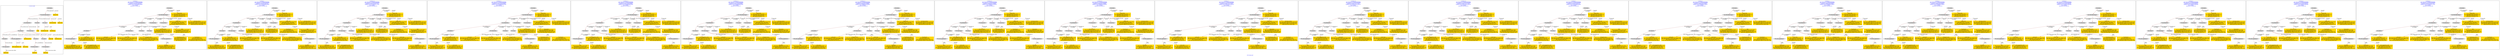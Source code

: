 digraph n0 {
fontcolor="blue"
remincross="true"
label="s20-s-lacma.xml"
subgraph cluster_0 {
label="1-correct model"
n2[style="filled",color="white",fillcolor="lightgray",label="E12_Production1"];
n3[style="filled",color="white",fillcolor="lightgray",label="E21_Person1"];
n4[style="filled",color="white",fillcolor="lightgray",label="E52_Time-Span1"];
n5[style="filled",color="white",fillcolor="lightgray",label="E69_Death1"];
n6[style="filled",color="white",fillcolor="lightgray",label="E82_Actor_Appellation1"];
n7[shape="plaintext",style="filled",fillcolor="gold",label="Artwork_in_Focus"];
n8[style="filled",color="white",fillcolor="lightgray",label="E53_Place1"];
n9[style="filled",color="white",fillcolor="lightgray",label="E67_Birth1"];
n10[shape="plaintext",style="filled",fillcolor="gold",label="Artist_URI"];
n11[style="filled",color="white",fillcolor="lightgray",label="E22_Man-Made_Object1"];
n12[style="filled",color="white",fillcolor="lightgray",label="E35_Title1"];
n13[style="filled",color="white",fillcolor="lightgray",label="E55_Type1"];
n14[shape="plaintext",style="filled",fillcolor="gold",label="Artwork_Details"];
n15[shape="plaintext",style="filled",fillcolor="gold",label="Object_URI"];
n16[shape="plaintext",style="filled",fillcolor="gold",label="Title"];
n17[style="filled",color="white",fillcolor="lightgray",label="E38_Image1"];
n18[shape="plaintext",style="filled",fillcolor="gold",label="Image_URL"];
n19[style="filled",color="white",fillcolor="lightgray",label="E48_Place_Name1"];
n20[shape="plaintext",style="filled",fillcolor="gold",label="Residence"];
n21[shape="plaintext",style="filled",fillcolor="gold",label="Production_Year"];
n22[style="filled",color="white",fillcolor="lightgray",label="E52_Time-Span2"];
n23[shape="plaintext",style="filled",fillcolor="gold",label="birth_date"];
n24[style="filled",color="white",fillcolor="lightgray",label="E52_Time-Span3"];
n25[shape="plaintext",style="filled",fillcolor="gold",label="death_date"];
n26[shape="plaintext",style="filled",fillcolor="gold",label="Classification_URI"];
n27[shape="plaintext",style="filled",fillcolor="gold",label="Classification"];
n28[shape="plaintext",style="filled",fillcolor="gold",label="Artist_Appellation_URI"];
n29[shape="plaintext",style="filled",fillcolor="gold",label="Artist_Name"];
}
subgraph cluster_1 {
label="candidate 0\nlink coherence:0.9166666666666666\nnode coherence:0.9130434782608695\nconfidence:0.505359754002128\nmapping score:0.5323248869448086\ncost:23.99958\n-precision:0.5-recall:0.44"
n31[style="filled",color="white",fillcolor="lightgray",label="E12_Production1"];
n32[style="filled",color="white",fillcolor="lightgray",label="E21_Person1"];
n33[style="filled",color="white",fillcolor="lightgray",label="E52_Time-Span2"];
n34[style="filled",color="white",fillcolor="lightgray",label="E53_Place1"];
n35[style="filled",color="white",fillcolor="lightgray",label="E55_Type1"];
n36[style="filled",color="white",fillcolor="lightgray",label="E82_Actor_Appellation1"];
n37[style="filled",color="white",fillcolor="lightgray",label="E22_Man-Made_Object1"];
n38[style="filled",color="white",fillcolor="lightgray",label="E54_Dimension1"];
n39[style="filled",color="white",fillcolor="lightgray",label="E8_Acquisition1"];
n40[style="filled",color="white",fillcolor="lightgray",label="E38_Image1"];
n41[style="filled",color="white",fillcolor="lightgray",label="E44_Place_Appellation1"];
n42[shape="plaintext",style="filled",fillcolor="gold",label="Classification_URI\n[E55_Type,classLink,0.698]\n[E57_Material,classLink,0.147]\n[E74_Group,classLink,0.143]\n[E55_Type,label,0.012]"];
n43[shape="plaintext",style="filled",fillcolor="gold",label="Object_URI\n[E22_Man-Made_Object,classLink,0.763]\n[E30_Right,P3_has_note,0.092]\n[E82_Actor_Appellation,label,0.075]\n[E33_Linguistic_Object,P3_has_note,0.071]"];
n44[shape="plaintext",style="filled",fillcolor="gold",label="Artist_Name\n[E82_Actor_Appellation,label,0.385]\n[E8_Acquisition,P3_has_note,0.248]\n[E73_Information_Object,P3_has_note,0.199]\n[E22_Man-Made_Object,classLink,0.169]"];
n45[shape="plaintext",style="filled",fillcolor="gold",label="Image_URL\n[E38_Image,classLink,0.381]\n[E22_Man-Made_Object,classLink,0.274]\n[E39_Actor,classLink,0.222]\n[E21_Person,classLink,0.123]"];
n46[shape="plaintext",style="filled",fillcolor="gold",label="birth_date\n[E52_Time-Span,P82a_begin_of_the_begin,0.623]\n[E52_Time-Span,P82_at_some_time_within,0.276]\n[E52_Time-Span,label,0.08]\n[E52_Time-Span,P82b_end_of_the_end,0.021]"];
n47[shape="plaintext",style="filled",fillcolor="gold",label="death_date\n[E52_Time-Span,P82_at_some_time_within,0.313]\n[E52_Time-Span,P82a_begin_of_the_begin,0.255]\n[E52_Time-Span,label,0.241]\n[E52_Time-Span,P82b_end_of_the_end,0.191]"];
n48[shape="plaintext",style="filled",fillcolor="gold",label="Artist_Appellation_URI\n[E82_Actor_Appellation,classLink,0.923]\n[E21_Person,classLink,0.053]\n[E30_Right,P3_has_note,0.015]\n[E8_Acquisition,P3_has_note,0.01]"];
n49[shape="plaintext",style="filled",fillcolor="gold",label="Artwork_in_Focus\n[E73_Information_Object,P3_has_note,0.327]\n[E22_Man-Made_Object,P3_has_note,0.282]\n[E33_Linguistic_Object,P3_has_note,0.225]\n[E39_Actor,P3_has_note,0.166]"];
n50[shape="plaintext",style="filled",fillcolor="gold",label="Residence\n[E44_Place_Appellation,label,0.456]\n[E33_Linguistic_Object,P3_has_note,0.252]\n[E39_Actor,P3_has_note,0.209]\n[E73_Information_Object,P3_has_note,0.084]"];
n51[shape="plaintext",style="filled",fillcolor="gold",label="Production_Year\n[E52_Time-Span,P82b_end_of_the_end,0.4]\n[E52_Time-Span,P82a_begin_of_the_begin,0.304]\n[E52_Time-Span,P82_at_some_time_within,0.234]\n[E52_Time-Span,label,0.062]"];
n52[shape="plaintext",style="filled",fillcolor="gold",label="Artist_URI\n[E21_Person,classLink,0.46]\n[E82_Actor_Appellation,classLink,0.329]\n[E30_Right,P3_has_note,0.128]\n[E8_Acquisition,P3_has_note,0.084]"];
n53[shape="plaintext",style="filled",fillcolor="gold",label="Artwork_Details\n[E54_Dimension,P3_has_note,0.653]\n[E73_Information_Object,P3_has_note,0.127]\n[E33_Linguistic_Object,P3_has_note,0.12]\n[E22_Man-Made_Object,P3_has_note,0.1]"];
n54[shape="plaintext",style="filled",fillcolor="gold",label="Title\n[E8_Acquisition,P3_has_note,0.309]\n[E30_Right,P3_has_note,0.264]\n[E33_Linguistic_Object,P3_has_note,0.226]\n[E82_Actor_Appellation,label,0.2]"];
n55[shape="plaintext",style="filled",fillcolor="gold",label="Classification\n[E55_Type,label,0.429]\n[E55_Type,classLink,0.322]\n[E33_Linguistic_Object,P3_has_note,0.14]\n[E73_Information_Object,P3_has_note,0.109]"];
}
subgraph cluster_2 {
label="candidate 1\nlink coherence:0.9166666666666666\nnode coherence:0.9130434782608695\nconfidence:0.505359754002128\nmapping score:0.5323248869448086\ncost:23.99961\n-precision:0.54-recall:0.48"
n57[style="filled",color="white",fillcolor="lightgray",label="E12_Production1"];
n58[style="filled",color="white",fillcolor="lightgray",label="E21_Person1"];
n59[style="filled",color="white",fillcolor="lightgray",label="E52_Time-Span2"];
n60[style="filled",color="white",fillcolor="lightgray",label="E53_Place1"];
n61[style="filled",color="white",fillcolor="lightgray",label="E82_Actor_Appellation1"];
n62[style="filled",color="white",fillcolor="lightgray",label="E22_Man-Made_Object1"];
n63[style="filled",color="white",fillcolor="lightgray",label="E54_Dimension1"];
n64[style="filled",color="white",fillcolor="lightgray",label="E55_Type2"];
n65[style="filled",color="white",fillcolor="lightgray",label="E8_Acquisition1"];
n66[style="filled",color="white",fillcolor="lightgray",label="E38_Image1"];
n67[style="filled",color="white",fillcolor="lightgray",label="E44_Place_Appellation1"];
n68[shape="plaintext",style="filled",fillcolor="gold",label="Classification_URI\n[E55_Type,classLink,0.698]\n[E57_Material,classLink,0.147]\n[E74_Group,classLink,0.143]\n[E55_Type,label,0.012]"];
n69[shape="plaintext",style="filled",fillcolor="gold",label="Object_URI\n[E22_Man-Made_Object,classLink,0.763]\n[E30_Right,P3_has_note,0.092]\n[E82_Actor_Appellation,label,0.075]\n[E33_Linguistic_Object,P3_has_note,0.071]"];
n70[shape="plaintext",style="filled",fillcolor="gold",label="Artist_Name\n[E82_Actor_Appellation,label,0.385]\n[E8_Acquisition,P3_has_note,0.248]\n[E73_Information_Object,P3_has_note,0.199]\n[E22_Man-Made_Object,classLink,0.169]"];
n71[shape="plaintext",style="filled",fillcolor="gold",label="Image_URL\n[E38_Image,classLink,0.381]\n[E22_Man-Made_Object,classLink,0.274]\n[E39_Actor,classLink,0.222]\n[E21_Person,classLink,0.123]"];
n72[shape="plaintext",style="filled",fillcolor="gold",label="birth_date\n[E52_Time-Span,P82a_begin_of_the_begin,0.623]\n[E52_Time-Span,P82_at_some_time_within,0.276]\n[E52_Time-Span,label,0.08]\n[E52_Time-Span,P82b_end_of_the_end,0.021]"];
n73[shape="plaintext",style="filled",fillcolor="gold",label="death_date\n[E52_Time-Span,P82_at_some_time_within,0.313]\n[E52_Time-Span,P82a_begin_of_the_begin,0.255]\n[E52_Time-Span,label,0.241]\n[E52_Time-Span,P82b_end_of_the_end,0.191]"];
n74[shape="plaintext",style="filled",fillcolor="gold",label="Artist_Appellation_URI\n[E82_Actor_Appellation,classLink,0.923]\n[E21_Person,classLink,0.053]\n[E30_Right,P3_has_note,0.015]\n[E8_Acquisition,P3_has_note,0.01]"];
n75[shape="plaintext",style="filled",fillcolor="gold",label="Artwork_in_Focus\n[E73_Information_Object,P3_has_note,0.327]\n[E22_Man-Made_Object,P3_has_note,0.282]\n[E33_Linguistic_Object,P3_has_note,0.225]\n[E39_Actor,P3_has_note,0.166]"];
n76[shape="plaintext",style="filled",fillcolor="gold",label="Residence\n[E44_Place_Appellation,label,0.456]\n[E33_Linguistic_Object,P3_has_note,0.252]\n[E39_Actor,P3_has_note,0.209]\n[E73_Information_Object,P3_has_note,0.084]"];
n77[shape="plaintext",style="filled",fillcolor="gold",label="Production_Year\n[E52_Time-Span,P82b_end_of_the_end,0.4]\n[E52_Time-Span,P82a_begin_of_the_begin,0.304]\n[E52_Time-Span,P82_at_some_time_within,0.234]\n[E52_Time-Span,label,0.062]"];
n78[shape="plaintext",style="filled",fillcolor="gold",label="Artist_URI\n[E21_Person,classLink,0.46]\n[E82_Actor_Appellation,classLink,0.329]\n[E30_Right,P3_has_note,0.128]\n[E8_Acquisition,P3_has_note,0.084]"];
n79[shape="plaintext",style="filled",fillcolor="gold",label="Artwork_Details\n[E54_Dimension,P3_has_note,0.653]\n[E73_Information_Object,P3_has_note,0.127]\n[E33_Linguistic_Object,P3_has_note,0.12]\n[E22_Man-Made_Object,P3_has_note,0.1]"];
n80[shape="plaintext",style="filled",fillcolor="gold",label="Classification\n[E55_Type,label,0.429]\n[E55_Type,classLink,0.322]\n[E33_Linguistic_Object,P3_has_note,0.14]\n[E73_Information_Object,P3_has_note,0.109]"];
n81[shape="plaintext",style="filled",fillcolor="gold",label="Title\n[E8_Acquisition,P3_has_note,0.309]\n[E30_Right,P3_has_note,0.264]\n[E33_Linguistic_Object,P3_has_note,0.226]\n[E82_Actor_Appellation,label,0.2]"];
}
subgraph cluster_3 {
label="candidate 10\nlink coherence:0.9166666666666666\nnode coherence:0.9130434782608695\nconfidence:0.48475974348717915\nmapping score:0.5254582167731591\ncost:23.99961\n-precision:0.58-recall:0.52"
n83[style="filled",color="white",fillcolor="lightgray",label="E12_Production1"];
n84[style="filled",color="white",fillcolor="lightgray",label="E21_Person1"];
n85[style="filled",color="white",fillcolor="lightgray",label="E52_Time-Span2"];
n86[style="filled",color="white",fillcolor="lightgray",label="E53_Place1"];
n87[style="filled",color="white",fillcolor="lightgray",label="E82_Actor_Appellation1"];
n88[style="filled",color="white",fillcolor="lightgray",label="E22_Man-Made_Object1"];
n89[style="filled",color="white",fillcolor="lightgray",label="E54_Dimension1"];
n90[style="filled",color="white",fillcolor="lightgray",label="E55_Type2"];
n91[style="filled",color="white",fillcolor="lightgray",label="E8_Acquisition1"];
n92[style="filled",color="white",fillcolor="lightgray",label="E38_Image1"];
n93[style="filled",color="white",fillcolor="lightgray",label="E44_Place_Appellation1"];
n94[shape="plaintext",style="filled",fillcolor="gold",label="Classification_URI\n[E55_Type,classLink,0.698]\n[E57_Material,classLink,0.147]\n[E74_Group,classLink,0.143]\n[E55_Type,label,0.012]"];
n95[shape="plaintext",style="filled",fillcolor="gold",label="Object_URI\n[E22_Man-Made_Object,classLink,0.763]\n[E30_Right,P3_has_note,0.092]\n[E82_Actor_Appellation,label,0.075]\n[E33_Linguistic_Object,P3_has_note,0.071]"];
n96[shape="plaintext",style="filled",fillcolor="gold",label="Artist_Name\n[E82_Actor_Appellation,label,0.385]\n[E8_Acquisition,P3_has_note,0.248]\n[E73_Information_Object,P3_has_note,0.199]\n[E22_Man-Made_Object,classLink,0.169]"];
n97[shape="plaintext",style="filled",fillcolor="gold",label="Image_URL\n[E38_Image,classLink,0.381]\n[E22_Man-Made_Object,classLink,0.274]\n[E39_Actor,classLink,0.222]\n[E21_Person,classLink,0.123]"];
n98[shape="plaintext",style="filled",fillcolor="gold",label="birth_date\n[E52_Time-Span,P82a_begin_of_the_begin,0.623]\n[E52_Time-Span,P82_at_some_time_within,0.276]\n[E52_Time-Span,label,0.08]\n[E52_Time-Span,P82b_end_of_the_end,0.021]"];
n99[shape="plaintext",style="filled",fillcolor="gold",label="Production_Year\n[E52_Time-Span,P82b_end_of_the_end,0.4]\n[E52_Time-Span,P82a_begin_of_the_begin,0.304]\n[E52_Time-Span,P82_at_some_time_within,0.234]\n[E52_Time-Span,label,0.062]"];
n100[shape="plaintext",style="filled",fillcolor="gold",label="Artist_Appellation_URI\n[E82_Actor_Appellation,classLink,0.923]\n[E21_Person,classLink,0.053]\n[E30_Right,P3_has_note,0.015]\n[E8_Acquisition,P3_has_note,0.01]"];
n101[shape="plaintext",style="filled",fillcolor="gold",label="Artwork_in_Focus\n[E73_Information_Object,P3_has_note,0.327]\n[E22_Man-Made_Object,P3_has_note,0.282]\n[E33_Linguistic_Object,P3_has_note,0.225]\n[E39_Actor,P3_has_note,0.166]"];
n102[shape="plaintext",style="filled",fillcolor="gold",label="Residence\n[E44_Place_Appellation,label,0.456]\n[E33_Linguistic_Object,P3_has_note,0.252]\n[E39_Actor,P3_has_note,0.209]\n[E73_Information_Object,P3_has_note,0.084]"];
n103[shape="plaintext",style="filled",fillcolor="gold",label="death_date\n[E52_Time-Span,P82_at_some_time_within,0.313]\n[E52_Time-Span,P82a_begin_of_the_begin,0.255]\n[E52_Time-Span,label,0.241]\n[E52_Time-Span,P82b_end_of_the_end,0.191]"];
n104[shape="plaintext",style="filled",fillcolor="gold",label="Artist_URI\n[E21_Person,classLink,0.46]\n[E82_Actor_Appellation,classLink,0.329]\n[E30_Right,P3_has_note,0.128]\n[E8_Acquisition,P3_has_note,0.084]"];
n105[shape="plaintext",style="filled",fillcolor="gold",label="Artwork_Details\n[E54_Dimension,P3_has_note,0.653]\n[E73_Information_Object,P3_has_note,0.127]\n[E33_Linguistic_Object,P3_has_note,0.12]\n[E22_Man-Made_Object,P3_has_note,0.1]"];
n106[shape="plaintext",style="filled",fillcolor="gold",label="Classification\n[E55_Type,label,0.429]\n[E55_Type,classLink,0.322]\n[E33_Linguistic_Object,P3_has_note,0.14]\n[E73_Information_Object,P3_has_note,0.109]"];
n107[shape="plaintext",style="filled",fillcolor="gold",label="Title\n[E8_Acquisition,P3_has_note,0.309]\n[E30_Right,P3_has_note,0.264]\n[E33_Linguistic_Object,P3_has_note,0.226]\n[E82_Actor_Appellation,label,0.2]"];
}
subgraph cluster_4 {
label="candidate 11\nlink coherence:0.9166666666666666\nnode coherence:0.9130434782608695\nconfidence:0.41621223264239854\nmapping score:0.5026090464915656\ncost:23.99958\n-precision:0.38-recall:0.33"
n109[style="filled",color="white",fillcolor="lightgray",label="E12_Production1"];
n110[style="filled",color="white",fillcolor="lightgray",label="E21_Person1"];
n111[style="filled",color="white",fillcolor="lightgray",label="E52_Time-Span2"];
n112[style="filled",color="white",fillcolor="lightgray",label="E53_Place1"];
n113[style="filled",color="white",fillcolor="lightgray",label="E55_Type1"];
n114[style="filled",color="white",fillcolor="lightgray",label="E82_Actor_Appellation1"];
n115[style="filled",color="white",fillcolor="lightgray",label="E22_Man-Made_Object1"];
n116[style="filled",color="white",fillcolor="lightgray",label="E54_Dimension1"];
n117[style="filled",color="white",fillcolor="lightgray",label="E8_Acquisition1"];
n118[style="filled",color="white",fillcolor="lightgray",label="E38_Image1"];
n119[style="filled",color="white",fillcolor="lightgray",label="E44_Place_Appellation1"];
n120[shape="plaintext",style="filled",fillcolor="gold",label="Classification_URI\n[E55_Type,classLink,0.698]\n[E57_Material,classLink,0.147]\n[E74_Group,classLink,0.143]\n[E55_Type,label,0.012]"];
n121[shape="plaintext",style="filled",fillcolor="gold",label="Object_URI\n[E22_Man-Made_Object,classLink,0.763]\n[E30_Right,P3_has_note,0.092]\n[E82_Actor_Appellation,label,0.075]\n[E33_Linguistic_Object,P3_has_note,0.071]"];
n122[shape="plaintext",style="filled",fillcolor="gold",label="Image_URL\n[E38_Image,classLink,0.381]\n[E22_Man-Made_Object,classLink,0.274]\n[E39_Actor,classLink,0.222]\n[E21_Person,classLink,0.123]"];
n123[shape="plaintext",style="filled",fillcolor="gold",label="Title\n[E8_Acquisition,P3_has_note,0.309]\n[E30_Right,P3_has_note,0.264]\n[E33_Linguistic_Object,P3_has_note,0.226]\n[E82_Actor_Appellation,label,0.2]"];
n124[shape="plaintext",style="filled",fillcolor="gold",label="birth_date\n[E52_Time-Span,P82a_begin_of_the_begin,0.623]\n[E52_Time-Span,P82_at_some_time_within,0.276]\n[E52_Time-Span,label,0.08]\n[E52_Time-Span,P82b_end_of_the_end,0.021]"];
n125[shape="plaintext",style="filled",fillcolor="gold",label="death_date\n[E52_Time-Span,P82_at_some_time_within,0.313]\n[E52_Time-Span,P82a_begin_of_the_begin,0.255]\n[E52_Time-Span,label,0.241]\n[E52_Time-Span,P82b_end_of_the_end,0.191]"];
n126[shape="plaintext",style="filled",fillcolor="gold",label="Artist_URI\n[E21_Person,classLink,0.46]\n[E82_Actor_Appellation,classLink,0.329]\n[E30_Right,P3_has_note,0.128]\n[E8_Acquisition,P3_has_note,0.084]"];
n127[shape="plaintext",style="filled",fillcolor="gold",label="Artwork_in_Focus\n[E73_Information_Object,P3_has_note,0.327]\n[E22_Man-Made_Object,P3_has_note,0.282]\n[E33_Linguistic_Object,P3_has_note,0.225]\n[E39_Actor,P3_has_note,0.166]"];
n128[shape="plaintext",style="filled",fillcolor="gold",label="Residence\n[E44_Place_Appellation,label,0.456]\n[E33_Linguistic_Object,P3_has_note,0.252]\n[E39_Actor,P3_has_note,0.209]\n[E73_Information_Object,P3_has_note,0.084]"];
n129[shape="plaintext",style="filled",fillcolor="gold",label="Production_Year\n[E52_Time-Span,P82b_end_of_the_end,0.4]\n[E52_Time-Span,P82a_begin_of_the_begin,0.304]\n[E52_Time-Span,P82_at_some_time_within,0.234]\n[E52_Time-Span,label,0.062]"];
n130[shape="plaintext",style="filled",fillcolor="gold",label="Artist_Appellation_URI\n[E82_Actor_Appellation,classLink,0.923]\n[E21_Person,classLink,0.053]\n[E30_Right,P3_has_note,0.015]\n[E8_Acquisition,P3_has_note,0.01]"];
n131[shape="plaintext",style="filled",fillcolor="gold",label="Artwork_Details\n[E54_Dimension,P3_has_note,0.653]\n[E73_Information_Object,P3_has_note,0.127]\n[E33_Linguistic_Object,P3_has_note,0.12]\n[E22_Man-Made_Object,P3_has_note,0.1]"];
n132[shape="plaintext",style="filled",fillcolor="gold",label="Artist_Name\n[E82_Actor_Appellation,label,0.385]\n[E8_Acquisition,P3_has_note,0.248]\n[E73_Information_Object,P3_has_note,0.199]\n[E22_Man-Made_Object,classLink,0.169]"];
n133[shape="plaintext",style="filled",fillcolor="gold",label="Classification\n[E55_Type,label,0.429]\n[E55_Type,classLink,0.322]\n[E33_Linguistic_Object,P3_has_note,0.14]\n[E73_Information_Object,P3_has_note,0.109]"];
}
subgraph cluster_5 {
label="candidate 12\nlink coherence:0.9166666666666666\nnode coherence:0.9130434782608695\nconfidence:0.41621223264239854\nmapping score:0.5026090464915656\ncost:23.99961\n-precision:0.42-recall:0.37"
n135[style="filled",color="white",fillcolor="lightgray",label="E12_Production1"];
n136[style="filled",color="white",fillcolor="lightgray",label="E21_Person1"];
n137[style="filled",color="white",fillcolor="lightgray",label="E52_Time-Span2"];
n138[style="filled",color="white",fillcolor="lightgray",label="E53_Place1"];
n139[style="filled",color="white",fillcolor="lightgray",label="E82_Actor_Appellation1"];
n140[style="filled",color="white",fillcolor="lightgray",label="E22_Man-Made_Object1"];
n141[style="filled",color="white",fillcolor="lightgray",label="E54_Dimension1"];
n142[style="filled",color="white",fillcolor="lightgray",label="E55_Type2"];
n143[style="filled",color="white",fillcolor="lightgray",label="E8_Acquisition1"];
n144[style="filled",color="white",fillcolor="lightgray",label="E38_Image1"];
n145[style="filled",color="white",fillcolor="lightgray",label="E44_Place_Appellation1"];
n146[shape="plaintext",style="filled",fillcolor="gold",label="Classification_URI\n[E55_Type,classLink,0.698]\n[E57_Material,classLink,0.147]\n[E74_Group,classLink,0.143]\n[E55_Type,label,0.012]"];
n147[shape="plaintext",style="filled",fillcolor="gold",label="Object_URI\n[E22_Man-Made_Object,classLink,0.763]\n[E30_Right,P3_has_note,0.092]\n[E82_Actor_Appellation,label,0.075]\n[E33_Linguistic_Object,P3_has_note,0.071]"];
n148[shape="plaintext",style="filled",fillcolor="gold",label="Image_URL\n[E38_Image,classLink,0.381]\n[E22_Man-Made_Object,classLink,0.274]\n[E39_Actor,classLink,0.222]\n[E21_Person,classLink,0.123]"];
n149[shape="plaintext",style="filled",fillcolor="gold",label="Title\n[E8_Acquisition,P3_has_note,0.309]\n[E30_Right,P3_has_note,0.264]\n[E33_Linguistic_Object,P3_has_note,0.226]\n[E82_Actor_Appellation,label,0.2]"];
n150[shape="plaintext",style="filled",fillcolor="gold",label="birth_date\n[E52_Time-Span,P82a_begin_of_the_begin,0.623]\n[E52_Time-Span,P82_at_some_time_within,0.276]\n[E52_Time-Span,label,0.08]\n[E52_Time-Span,P82b_end_of_the_end,0.021]"];
n151[shape="plaintext",style="filled",fillcolor="gold",label="death_date\n[E52_Time-Span,P82_at_some_time_within,0.313]\n[E52_Time-Span,P82a_begin_of_the_begin,0.255]\n[E52_Time-Span,label,0.241]\n[E52_Time-Span,P82b_end_of_the_end,0.191]"];
n152[shape="plaintext",style="filled",fillcolor="gold",label="Artist_URI\n[E21_Person,classLink,0.46]\n[E82_Actor_Appellation,classLink,0.329]\n[E30_Right,P3_has_note,0.128]\n[E8_Acquisition,P3_has_note,0.084]"];
n153[shape="plaintext",style="filled",fillcolor="gold",label="Artwork_in_Focus\n[E73_Information_Object,P3_has_note,0.327]\n[E22_Man-Made_Object,P3_has_note,0.282]\n[E33_Linguistic_Object,P3_has_note,0.225]\n[E39_Actor,P3_has_note,0.166]"];
n154[shape="plaintext",style="filled",fillcolor="gold",label="Residence\n[E44_Place_Appellation,label,0.456]\n[E33_Linguistic_Object,P3_has_note,0.252]\n[E39_Actor,P3_has_note,0.209]\n[E73_Information_Object,P3_has_note,0.084]"];
n155[shape="plaintext",style="filled",fillcolor="gold",label="Production_Year\n[E52_Time-Span,P82b_end_of_the_end,0.4]\n[E52_Time-Span,P82a_begin_of_the_begin,0.304]\n[E52_Time-Span,P82_at_some_time_within,0.234]\n[E52_Time-Span,label,0.062]"];
n156[shape="plaintext",style="filled",fillcolor="gold",label="Artist_Appellation_URI\n[E82_Actor_Appellation,classLink,0.923]\n[E21_Person,classLink,0.053]\n[E30_Right,P3_has_note,0.015]\n[E8_Acquisition,P3_has_note,0.01]"];
n157[shape="plaintext",style="filled",fillcolor="gold",label="Artwork_Details\n[E54_Dimension,P3_has_note,0.653]\n[E73_Information_Object,P3_has_note,0.127]\n[E33_Linguistic_Object,P3_has_note,0.12]\n[E22_Man-Made_Object,P3_has_note,0.1]"];
n158[shape="plaintext",style="filled",fillcolor="gold",label="Classification\n[E55_Type,label,0.429]\n[E55_Type,classLink,0.322]\n[E33_Linguistic_Object,P3_has_note,0.14]\n[E73_Information_Object,P3_has_note,0.109]"];
n159[shape="plaintext",style="filled",fillcolor="gold",label="Artist_Name\n[E82_Actor_Appellation,label,0.385]\n[E8_Acquisition,P3_has_note,0.248]\n[E73_Information_Object,P3_has_note,0.199]\n[E22_Man-Made_Object,classLink,0.169]"];
}
subgraph cluster_6 {
label="candidate 13\nlink coherence:0.9166666666666666\nnode coherence:0.9130434782608695\nconfidence:0.41621223264239854\nmapping score:0.5026090464915656\ncost:23.99963\n-precision:0.42-recall:0.37"
n161[style="filled",color="white",fillcolor="lightgray",label="E12_Production1"];
n162[style="filled",color="white",fillcolor="lightgray",label="E21_Person1"];
n163[style="filled",color="white",fillcolor="lightgray",label="E52_Time-Span2"];
n164[style="filled",color="white",fillcolor="lightgray",label="E53_Place1"];
n165[style="filled",color="white",fillcolor="lightgray",label="E82_Actor_Appellation1"];
n166[style="filled",color="white",fillcolor="lightgray",label="E22_Man-Made_Object1"];
n167[style="filled",color="white",fillcolor="lightgray",label="E54_Dimension1"];
n168[style="filled",color="white",fillcolor="lightgray",label="E55_Type3"];
n169[style="filled",color="white",fillcolor="lightgray",label="E8_Acquisition1"];
n170[style="filled",color="white",fillcolor="lightgray",label="E38_Image1"];
n171[style="filled",color="white",fillcolor="lightgray",label="E44_Place_Appellation1"];
n172[shape="plaintext",style="filled",fillcolor="gold",label="Object_URI\n[E22_Man-Made_Object,classLink,0.763]\n[E30_Right,P3_has_note,0.092]\n[E82_Actor_Appellation,label,0.075]\n[E33_Linguistic_Object,P3_has_note,0.071]"];
n173[shape="plaintext",style="filled",fillcolor="gold",label="Image_URL\n[E38_Image,classLink,0.381]\n[E22_Man-Made_Object,classLink,0.274]\n[E39_Actor,classLink,0.222]\n[E21_Person,classLink,0.123]"];
n174[shape="plaintext",style="filled",fillcolor="gold",label="Title\n[E8_Acquisition,P3_has_note,0.309]\n[E30_Right,P3_has_note,0.264]\n[E33_Linguistic_Object,P3_has_note,0.226]\n[E82_Actor_Appellation,label,0.2]"];
n175[shape="plaintext",style="filled",fillcolor="gold",label="birth_date\n[E52_Time-Span,P82a_begin_of_the_begin,0.623]\n[E52_Time-Span,P82_at_some_time_within,0.276]\n[E52_Time-Span,label,0.08]\n[E52_Time-Span,P82b_end_of_the_end,0.021]"];
n176[shape="plaintext",style="filled",fillcolor="gold",label="death_date\n[E52_Time-Span,P82_at_some_time_within,0.313]\n[E52_Time-Span,P82a_begin_of_the_begin,0.255]\n[E52_Time-Span,label,0.241]\n[E52_Time-Span,P82b_end_of_the_end,0.191]"];
n177[shape="plaintext",style="filled",fillcolor="gold",label="Artist_URI\n[E21_Person,classLink,0.46]\n[E82_Actor_Appellation,classLink,0.329]\n[E30_Right,P3_has_note,0.128]\n[E8_Acquisition,P3_has_note,0.084]"];
n178[shape="plaintext",style="filled",fillcolor="gold",label="Artwork_in_Focus\n[E73_Information_Object,P3_has_note,0.327]\n[E22_Man-Made_Object,P3_has_note,0.282]\n[E33_Linguistic_Object,P3_has_note,0.225]\n[E39_Actor,P3_has_note,0.166]"];
n179[shape="plaintext",style="filled",fillcolor="gold",label="Residence\n[E44_Place_Appellation,label,0.456]\n[E33_Linguistic_Object,P3_has_note,0.252]\n[E39_Actor,P3_has_note,0.209]\n[E73_Information_Object,P3_has_note,0.084]"];
n180[shape="plaintext",style="filled",fillcolor="gold",label="Classification_URI\n[E55_Type,classLink,0.698]\n[E57_Material,classLink,0.147]\n[E74_Group,classLink,0.143]\n[E55_Type,label,0.012]"];
n181[shape="plaintext",style="filled",fillcolor="gold",label="Production_Year\n[E52_Time-Span,P82b_end_of_the_end,0.4]\n[E52_Time-Span,P82a_begin_of_the_begin,0.304]\n[E52_Time-Span,P82_at_some_time_within,0.234]\n[E52_Time-Span,label,0.062]"];
n182[shape="plaintext",style="filled",fillcolor="gold",label="Artist_Appellation_URI\n[E82_Actor_Appellation,classLink,0.923]\n[E21_Person,classLink,0.053]\n[E30_Right,P3_has_note,0.015]\n[E8_Acquisition,P3_has_note,0.01]"];
n183[shape="plaintext",style="filled",fillcolor="gold",label="Artwork_Details\n[E54_Dimension,P3_has_note,0.653]\n[E73_Information_Object,P3_has_note,0.127]\n[E33_Linguistic_Object,P3_has_note,0.12]\n[E22_Man-Made_Object,P3_has_note,0.1]"];
n184[shape="plaintext",style="filled",fillcolor="gold",label="Classification\n[E55_Type,label,0.429]\n[E55_Type,classLink,0.322]\n[E33_Linguistic_Object,P3_has_note,0.14]\n[E73_Information_Object,P3_has_note,0.109]"];
n185[shape="plaintext",style="filled",fillcolor="gold",label="Artist_Name\n[E82_Actor_Appellation,label,0.385]\n[E8_Acquisition,P3_has_note,0.248]\n[E73_Information_Object,P3_has_note,0.199]\n[E22_Man-Made_Object,classLink,0.169]"];
}
subgraph cluster_7 {
label="candidate 14\nlink coherence:0.9166666666666666\nnode coherence:0.9130434782608695\nconfidence:0.3991603221596648\nmapping score:0.4969250763306543\ncost:122.99958\n-precision:0.42-recall:0.37"
n187[style="filled",color="white",fillcolor="lightgray",label="E12_Production1"];
n188[style="filled",color="white",fillcolor="lightgray",label="E21_Person1"];
n189[style="filled",color="white",fillcolor="lightgray",label="E52_Time-Span2"];
n190[style="filled",color="white",fillcolor="lightgray",label="E53_Place1"];
n191[style="filled",color="white",fillcolor="lightgray",label="E55_Type1"];
n192[style="filled",color="white",fillcolor="lightgray",label="E82_Actor_Appellation1"];
n193[style="filled",color="white",fillcolor="lightgray",label="E22_Man-Made_Object1"];
n194[style="filled",color="white",fillcolor="lightgray",label="E54_Dimension1"];
n195[style="filled",color="white",fillcolor="lightgray",label="E8_Acquisition1"];
n196[style="filled",color="white",fillcolor="lightgray",label="E38_Image1"];
n197[style="filled",color="white",fillcolor="lightgray",label="E44_Place_Appellation1"];
n198[shape="plaintext",style="filled",fillcolor="gold",label="Classification_URI\n[E55_Type,classLink,0.698]\n[E57_Material,classLink,0.147]\n[E74_Group,classLink,0.143]\n[E55_Type,label,0.012]"];
n199[shape="plaintext",style="filled",fillcolor="gold",label="Object_URI\n[E22_Man-Made_Object,classLink,0.763]\n[E30_Right,P3_has_note,0.092]\n[E82_Actor_Appellation,label,0.075]\n[E33_Linguistic_Object,P3_has_note,0.071]"];
n200[shape="plaintext",style="filled",fillcolor="gold",label="Image_URL\n[E38_Image,classLink,0.381]\n[E22_Man-Made_Object,classLink,0.274]\n[E39_Actor,classLink,0.222]\n[E21_Person,classLink,0.123]"];
n201[shape="plaintext",style="filled",fillcolor="gold",label="Title\n[E8_Acquisition,P3_has_note,0.309]\n[E30_Right,P3_has_note,0.264]\n[E33_Linguistic_Object,P3_has_note,0.226]\n[E82_Actor_Appellation,label,0.2]"];
n202[shape="plaintext",style="filled",fillcolor="gold",label="birth_date\n[E52_Time-Span,P82a_begin_of_the_begin,0.623]\n[E52_Time-Span,P82_at_some_time_within,0.276]\n[E52_Time-Span,label,0.08]\n[E52_Time-Span,P82b_end_of_the_end,0.021]"];
n203[shape="plaintext",style="filled",fillcolor="gold",label="Production_Year\n[E52_Time-Span,P82b_end_of_the_end,0.4]\n[E52_Time-Span,P82a_begin_of_the_begin,0.304]\n[E52_Time-Span,P82_at_some_time_within,0.234]\n[E52_Time-Span,label,0.062]"];
n204[shape="plaintext",style="filled",fillcolor="gold",label="Artist_URI\n[E21_Person,classLink,0.46]\n[E82_Actor_Appellation,classLink,0.329]\n[E30_Right,P3_has_note,0.128]\n[E8_Acquisition,P3_has_note,0.084]"];
n205[shape="plaintext",style="filled",fillcolor="gold",label="Artwork_in_Focus\n[E73_Information_Object,P3_has_note,0.327]\n[E22_Man-Made_Object,P3_has_note,0.282]\n[E33_Linguistic_Object,P3_has_note,0.225]\n[E39_Actor,P3_has_note,0.166]"];
n206[shape="plaintext",style="filled",fillcolor="gold",label="Residence\n[E44_Place_Appellation,label,0.456]\n[E33_Linguistic_Object,P3_has_note,0.252]\n[E39_Actor,P3_has_note,0.209]\n[E73_Information_Object,P3_has_note,0.084]"];
n207[shape="plaintext",style="filled",fillcolor="gold",label="Artist_Appellation_URI\n[E82_Actor_Appellation,classLink,0.923]\n[E21_Person,classLink,0.053]\n[E30_Right,P3_has_note,0.015]\n[E8_Acquisition,P3_has_note,0.01]"];
n208[shape="plaintext",style="filled",fillcolor="gold",label="Artwork_Details\n[E54_Dimension,P3_has_note,0.653]\n[E73_Information_Object,P3_has_note,0.127]\n[E33_Linguistic_Object,P3_has_note,0.12]\n[E22_Man-Made_Object,P3_has_note,0.1]"];
n209[shape="plaintext",style="filled",fillcolor="gold",label="death_date\n[E52_Time-Span,P82_at_some_time_within,0.313]\n[E52_Time-Span,P82a_begin_of_the_begin,0.255]\n[E52_Time-Span,label,0.241]\n[E52_Time-Span,P82b_end_of_the_end,0.191]"];
n210[shape="plaintext",style="filled",fillcolor="gold",label="Artist_Name\n[E82_Actor_Appellation,label,0.385]\n[E8_Acquisition,P3_has_note,0.248]\n[E73_Information_Object,P3_has_note,0.199]\n[E22_Man-Made_Object,classLink,0.169]"];
n211[shape="plaintext",style="filled",fillcolor="gold",label="Classification\n[E55_Type,label,0.429]\n[E55_Type,classLink,0.322]\n[E33_Linguistic_Object,P3_has_note,0.14]\n[E73_Information_Object,P3_has_note,0.109]"];
}
subgraph cluster_8 {
label="candidate 15\nlink coherence:0.9166666666666666\nnode coherence:0.9130434782608695\nconfidence:0.3991603221596648\nmapping score:0.4969250763306543\ncost:122.99961\n-precision:0.46-recall:0.41"
n213[style="filled",color="white",fillcolor="lightgray",label="E12_Production1"];
n214[style="filled",color="white",fillcolor="lightgray",label="E21_Person1"];
n215[style="filled",color="white",fillcolor="lightgray",label="E52_Time-Span2"];
n216[style="filled",color="white",fillcolor="lightgray",label="E53_Place1"];
n217[style="filled",color="white",fillcolor="lightgray",label="E82_Actor_Appellation1"];
n218[style="filled",color="white",fillcolor="lightgray",label="E22_Man-Made_Object1"];
n219[style="filled",color="white",fillcolor="lightgray",label="E54_Dimension1"];
n220[style="filled",color="white",fillcolor="lightgray",label="E55_Type2"];
n221[style="filled",color="white",fillcolor="lightgray",label="E8_Acquisition1"];
n222[style="filled",color="white",fillcolor="lightgray",label="E38_Image1"];
n223[style="filled",color="white",fillcolor="lightgray",label="E44_Place_Appellation1"];
n224[shape="plaintext",style="filled",fillcolor="gold",label="Classification_URI\n[E55_Type,classLink,0.698]\n[E57_Material,classLink,0.147]\n[E74_Group,classLink,0.143]\n[E55_Type,label,0.012]"];
n225[shape="plaintext",style="filled",fillcolor="gold",label="Object_URI\n[E22_Man-Made_Object,classLink,0.763]\n[E30_Right,P3_has_note,0.092]\n[E82_Actor_Appellation,label,0.075]\n[E33_Linguistic_Object,P3_has_note,0.071]"];
n226[shape="plaintext",style="filled",fillcolor="gold",label="Image_URL\n[E38_Image,classLink,0.381]\n[E22_Man-Made_Object,classLink,0.274]\n[E39_Actor,classLink,0.222]\n[E21_Person,classLink,0.123]"];
n227[shape="plaintext",style="filled",fillcolor="gold",label="Title\n[E8_Acquisition,P3_has_note,0.309]\n[E30_Right,P3_has_note,0.264]\n[E33_Linguistic_Object,P3_has_note,0.226]\n[E82_Actor_Appellation,label,0.2]"];
n228[shape="plaintext",style="filled",fillcolor="gold",label="birth_date\n[E52_Time-Span,P82a_begin_of_the_begin,0.623]\n[E52_Time-Span,P82_at_some_time_within,0.276]\n[E52_Time-Span,label,0.08]\n[E52_Time-Span,P82b_end_of_the_end,0.021]"];
n229[shape="plaintext",style="filled",fillcolor="gold",label="Production_Year\n[E52_Time-Span,P82b_end_of_the_end,0.4]\n[E52_Time-Span,P82a_begin_of_the_begin,0.304]\n[E52_Time-Span,P82_at_some_time_within,0.234]\n[E52_Time-Span,label,0.062]"];
n230[shape="plaintext",style="filled",fillcolor="gold",label="Artist_URI\n[E21_Person,classLink,0.46]\n[E82_Actor_Appellation,classLink,0.329]\n[E30_Right,P3_has_note,0.128]\n[E8_Acquisition,P3_has_note,0.084]"];
n231[shape="plaintext",style="filled",fillcolor="gold",label="Artwork_in_Focus\n[E73_Information_Object,P3_has_note,0.327]\n[E22_Man-Made_Object,P3_has_note,0.282]\n[E33_Linguistic_Object,P3_has_note,0.225]\n[E39_Actor,P3_has_note,0.166]"];
n232[shape="plaintext",style="filled",fillcolor="gold",label="Residence\n[E44_Place_Appellation,label,0.456]\n[E33_Linguistic_Object,P3_has_note,0.252]\n[E39_Actor,P3_has_note,0.209]\n[E73_Information_Object,P3_has_note,0.084]"];
n233[shape="plaintext",style="filled",fillcolor="gold",label="Artist_Appellation_URI\n[E82_Actor_Appellation,classLink,0.923]\n[E21_Person,classLink,0.053]\n[E30_Right,P3_has_note,0.015]\n[E8_Acquisition,P3_has_note,0.01]"];
n234[shape="plaintext",style="filled",fillcolor="gold",label="Artwork_Details\n[E54_Dimension,P3_has_note,0.653]\n[E73_Information_Object,P3_has_note,0.127]\n[E33_Linguistic_Object,P3_has_note,0.12]\n[E22_Man-Made_Object,P3_has_note,0.1]"];
n235[shape="plaintext",style="filled",fillcolor="gold",label="Classification\n[E55_Type,label,0.429]\n[E55_Type,classLink,0.322]\n[E33_Linguistic_Object,P3_has_note,0.14]\n[E73_Information_Object,P3_has_note,0.109]"];
n236[shape="plaintext",style="filled",fillcolor="gold",label="death_date\n[E52_Time-Span,P82_at_some_time_within,0.313]\n[E52_Time-Span,P82a_begin_of_the_begin,0.255]\n[E52_Time-Span,label,0.241]\n[E52_Time-Span,P82b_end_of_the_end,0.191]"];
n237[shape="plaintext",style="filled",fillcolor="gold",label="Artist_Name\n[E82_Actor_Appellation,label,0.385]\n[E8_Acquisition,P3_has_note,0.248]\n[E73_Information_Object,P3_has_note,0.199]\n[E22_Man-Made_Object,classLink,0.169]"];
}
subgraph cluster_9 {
label="candidate 16\nlink coherence:0.9166666666666666\nnode coherence:0.9130434782608695\nconfidence:0.3991603221596648\nmapping score:0.4969250763306543\ncost:122.99963\n-precision:0.46-recall:0.41"
n239[style="filled",color="white",fillcolor="lightgray",label="E12_Production1"];
n240[style="filled",color="white",fillcolor="lightgray",label="E21_Person1"];
n241[style="filled",color="white",fillcolor="lightgray",label="E52_Time-Span2"];
n242[style="filled",color="white",fillcolor="lightgray",label="E53_Place1"];
n243[style="filled",color="white",fillcolor="lightgray",label="E82_Actor_Appellation1"];
n244[style="filled",color="white",fillcolor="lightgray",label="E22_Man-Made_Object1"];
n245[style="filled",color="white",fillcolor="lightgray",label="E54_Dimension1"];
n246[style="filled",color="white",fillcolor="lightgray",label="E55_Type3"];
n247[style="filled",color="white",fillcolor="lightgray",label="E8_Acquisition1"];
n248[style="filled",color="white",fillcolor="lightgray",label="E38_Image1"];
n249[style="filled",color="white",fillcolor="lightgray",label="E44_Place_Appellation1"];
n250[shape="plaintext",style="filled",fillcolor="gold",label="Object_URI\n[E22_Man-Made_Object,classLink,0.763]\n[E30_Right,P3_has_note,0.092]\n[E82_Actor_Appellation,label,0.075]\n[E33_Linguistic_Object,P3_has_note,0.071]"];
n251[shape="plaintext",style="filled",fillcolor="gold",label="Image_URL\n[E38_Image,classLink,0.381]\n[E22_Man-Made_Object,classLink,0.274]\n[E39_Actor,classLink,0.222]\n[E21_Person,classLink,0.123]"];
n252[shape="plaintext",style="filled",fillcolor="gold",label="Title\n[E8_Acquisition,P3_has_note,0.309]\n[E30_Right,P3_has_note,0.264]\n[E33_Linguistic_Object,P3_has_note,0.226]\n[E82_Actor_Appellation,label,0.2]"];
n253[shape="plaintext",style="filled",fillcolor="gold",label="birth_date\n[E52_Time-Span,P82a_begin_of_the_begin,0.623]\n[E52_Time-Span,P82_at_some_time_within,0.276]\n[E52_Time-Span,label,0.08]\n[E52_Time-Span,P82b_end_of_the_end,0.021]"];
n254[shape="plaintext",style="filled",fillcolor="gold",label="Production_Year\n[E52_Time-Span,P82b_end_of_the_end,0.4]\n[E52_Time-Span,P82a_begin_of_the_begin,0.304]\n[E52_Time-Span,P82_at_some_time_within,0.234]\n[E52_Time-Span,label,0.062]"];
n255[shape="plaintext",style="filled",fillcolor="gold",label="Artist_URI\n[E21_Person,classLink,0.46]\n[E82_Actor_Appellation,classLink,0.329]\n[E30_Right,P3_has_note,0.128]\n[E8_Acquisition,P3_has_note,0.084]"];
n256[shape="plaintext",style="filled",fillcolor="gold",label="Artwork_in_Focus\n[E73_Information_Object,P3_has_note,0.327]\n[E22_Man-Made_Object,P3_has_note,0.282]\n[E33_Linguistic_Object,P3_has_note,0.225]\n[E39_Actor,P3_has_note,0.166]"];
n257[shape="plaintext",style="filled",fillcolor="gold",label="Residence\n[E44_Place_Appellation,label,0.456]\n[E33_Linguistic_Object,P3_has_note,0.252]\n[E39_Actor,P3_has_note,0.209]\n[E73_Information_Object,P3_has_note,0.084]"];
n258[shape="plaintext",style="filled",fillcolor="gold",label="Classification_URI\n[E55_Type,classLink,0.698]\n[E57_Material,classLink,0.147]\n[E74_Group,classLink,0.143]\n[E55_Type,label,0.012]"];
n259[shape="plaintext",style="filled",fillcolor="gold",label="Artist_Appellation_URI\n[E82_Actor_Appellation,classLink,0.923]\n[E21_Person,classLink,0.053]\n[E30_Right,P3_has_note,0.015]\n[E8_Acquisition,P3_has_note,0.01]"];
n260[shape="plaintext",style="filled",fillcolor="gold",label="Artwork_Details\n[E54_Dimension,P3_has_note,0.653]\n[E73_Information_Object,P3_has_note,0.127]\n[E33_Linguistic_Object,P3_has_note,0.12]\n[E22_Man-Made_Object,P3_has_note,0.1]"];
n261[shape="plaintext",style="filled",fillcolor="gold",label="death_date\n[E52_Time-Span,P82_at_some_time_within,0.313]\n[E52_Time-Span,P82a_begin_of_the_begin,0.255]\n[E52_Time-Span,label,0.241]\n[E52_Time-Span,P82b_end_of_the_end,0.191]"];
n262[shape="plaintext",style="filled",fillcolor="gold",label="Classification\n[E55_Type,label,0.429]\n[E55_Type,classLink,0.322]\n[E33_Linguistic_Object,P3_has_note,0.14]\n[E73_Information_Object,P3_has_note,0.109]"];
n263[shape="plaintext",style="filled",fillcolor="gold",label="Artist_Name\n[E82_Actor_Appellation,label,0.385]\n[E8_Acquisition,P3_has_note,0.248]\n[E73_Information_Object,P3_has_note,0.199]\n[E22_Man-Made_Object,classLink,0.169]"];
}
subgraph cluster_10 {
label="candidate 17\nlink coherence:0.9166666666666666\nnode coherence:0.9130434782608695\nconfidence:0.3956122221274497\nmapping score:0.49574237631991597\ncost:23.99958\n-precision:0.42-recall:0.37"
n265[style="filled",color="white",fillcolor="lightgray",label="E12_Production1"];
n266[style="filled",color="white",fillcolor="lightgray",label="E21_Person1"];
n267[style="filled",color="white",fillcolor="lightgray",label="E52_Time-Span2"];
n268[style="filled",color="white",fillcolor="lightgray",label="E53_Place1"];
n269[style="filled",color="white",fillcolor="lightgray",label="E55_Type1"];
n270[style="filled",color="white",fillcolor="lightgray",label="E82_Actor_Appellation1"];
n271[style="filled",color="white",fillcolor="lightgray",label="E22_Man-Made_Object1"];
n272[style="filled",color="white",fillcolor="lightgray",label="E54_Dimension1"];
n273[style="filled",color="white",fillcolor="lightgray",label="E8_Acquisition1"];
n274[style="filled",color="white",fillcolor="lightgray",label="E38_Image1"];
n275[style="filled",color="white",fillcolor="lightgray",label="E44_Place_Appellation1"];
n276[shape="plaintext",style="filled",fillcolor="gold",label="Classification_URI\n[E55_Type,classLink,0.698]\n[E57_Material,classLink,0.147]\n[E74_Group,classLink,0.143]\n[E55_Type,label,0.012]"];
n277[shape="plaintext",style="filled",fillcolor="gold",label="Object_URI\n[E22_Man-Made_Object,classLink,0.763]\n[E30_Right,P3_has_note,0.092]\n[E82_Actor_Appellation,label,0.075]\n[E33_Linguistic_Object,P3_has_note,0.071]"];
n278[shape="plaintext",style="filled",fillcolor="gold",label="Image_URL\n[E38_Image,classLink,0.381]\n[E22_Man-Made_Object,classLink,0.274]\n[E39_Actor,classLink,0.222]\n[E21_Person,classLink,0.123]"];
n279[shape="plaintext",style="filled",fillcolor="gold",label="Title\n[E8_Acquisition,P3_has_note,0.309]\n[E30_Right,P3_has_note,0.264]\n[E33_Linguistic_Object,P3_has_note,0.226]\n[E82_Actor_Appellation,label,0.2]"];
n280[shape="plaintext",style="filled",fillcolor="gold",label="birth_date\n[E52_Time-Span,P82a_begin_of_the_begin,0.623]\n[E52_Time-Span,P82_at_some_time_within,0.276]\n[E52_Time-Span,label,0.08]\n[E52_Time-Span,P82b_end_of_the_end,0.021]"];
n281[shape="plaintext",style="filled",fillcolor="gold",label="Production_Year\n[E52_Time-Span,P82b_end_of_the_end,0.4]\n[E52_Time-Span,P82a_begin_of_the_begin,0.304]\n[E52_Time-Span,P82_at_some_time_within,0.234]\n[E52_Time-Span,label,0.062]"];
n282[shape="plaintext",style="filled",fillcolor="gold",label="Artist_URI\n[E21_Person,classLink,0.46]\n[E82_Actor_Appellation,classLink,0.329]\n[E30_Right,P3_has_note,0.128]\n[E8_Acquisition,P3_has_note,0.084]"];
n283[shape="plaintext",style="filled",fillcolor="gold",label="Artwork_in_Focus\n[E73_Information_Object,P3_has_note,0.327]\n[E22_Man-Made_Object,P3_has_note,0.282]\n[E33_Linguistic_Object,P3_has_note,0.225]\n[E39_Actor,P3_has_note,0.166]"];
n284[shape="plaintext",style="filled",fillcolor="gold",label="Residence\n[E44_Place_Appellation,label,0.456]\n[E33_Linguistic_Object,P3_has_note,0.252]\n[E39_Actor,P3_has_note,0.209]\n[E73_Information_Object,P3_has_note,0.084]"];
n285[shape="plaintext",style="filled",fillcolor="gold",label="death_date\n[E52_Time-Span,P82_at_some_time_within,0.313]\n[E52_Time-Span,P82a_begin_of_the_begin,0.255]\n[E52_Time-Span,label,0.241]\n[E52_Time-Span,P82b_end_of_the_end,0.191]"];
n286[shape="plaintext",style="filled",fillcolor="gold",label="Artist_Appellation_URI\n[E82_Actor_Appellation,classLink,0.923]\n[E21_Person,classLink,0.053]\n[E30_Right,P3_has_note,0.015]\n[E8_Acquisition,P3_has_note,0.01]"];
n287[shape="plaintext",style="filled",fillcolor="gold",label="Artwork_Details\n[E54_Dimension,P3_has_note,0.653]\n[E73_Information_Object,P3_has_note,0.127]\n[E33_Linguistic_Object,P3_has_note,0.12]\n[E22_Man-Made_Object,P3_has_note,0.1]"];
n288[shape="plaintext",style="filled",fillcolor="gold",label="Artist_Name\n[E82_Actor_Appellation,label,0.385]\n[E8_Acquisition,P3_has_note,0.248]\n[E73_Information_Object,P3_has_note,0.199]\n[E22_Man-Made_Object,classLink,0.169]"];
n289[shape="plaintext",style="filled",fillcolor="gold",label="Classification\n[E55_Type,label,0.429]\n[E55_Type,classLink,0.322]\n[E33_Linguistic_Object,P3_has_note,0.14]\n[E73_Information_Object,P3_has_note,0.109]"];
}
subgraph cluster_11 {
label="candidate 18\nlink coherence:0.9166666666666666\nnode coherence:0.9130434782608695\nconfidence:0.3956122221274497\nmapping score:0.49574237631991597\ncost:23.99961\n-precision:0.46-recall:0.41"
n291[style="filled",color="white",fillcolor="lightgray",label="E12_Production1"];
n292[style="filled",color="white",fillcolor="lightgray",label="E21_Person1"];
n293[style="filled",color="white",fillcolor="lightgray",label="E52_Time-Span2"];
n294[style="filled",color="white",fillcolor="lightgray",label="E53_Place1"];
n295[style="filled",color="white",fillcolor="lightgray",label="E82_Actor_Appellation1"];
n296[style="filled",color="white",fillcolor="lightgray",label="E22_Man-Made_Object1"];
n297[style="filled",color="white",fillcolor="lightgray",label="E54_Dimension1"];
n298[style="filled",color="white",fillcolor="lightgray",label="E55_Type2"];
n299[style="filled",color="white",fillcolor="lightgray",label="E8_Acquisition1"];
n300[style="filled",color="white",fillcolor="lightgray",label="E38_Image1"];
n301[style="filled",color="white",fillcolor="lightgray",label="E44_Place_Appellation1"];
n302[shape="plaintext",style="filled",fillcolor="gold",label="Classification_URI\n[E55_Type,classLink,0.698]\n[E57_Material,classLink,0.147]\n[E74_Group,classLink,0.143]\n[E55_Type,label,0.012]"];
n303[shape="plaintext",style="filled",fillcolor="gold",label="Object_URI\n[E22_Man-Made_Object,classLink,0.763]\n[E30_Right,P3_has_note,0.092]\n[E82_Actor_Appellation,label,0.075]\n[E33_Linguistic_Object,P3_has_note,0.071]"];
n304[shape="plaintext",style="filled",fillcolor="gold",label="Image_URL\n[E38_Image,classLink,0.381]\n[E22_Man-Made_Object,classLink,0.274]\n[E39_Actor,classLink,0.222]\n[E21_Person,classLink,0.123]"];
n305[shape="plaintext",style="filled",fillcolor="gold",label="Title\n[E8_Acquisition,P3_has_note,0.309]\n[E30_Right,P3_has_note,0.264]\n[E33_Linguistic_Object,P3_has_note,0.226]\n[E82_Actor_Appellation,label,0.2]"];
n306[shape="plaintext",style="filled",fillcolor="gold",label="birth_date\n[E52_Time-Span,P82a_begin_of_the_begin,0.623]\n[E52_Time-Span,P82_at_some_time_within,0.276]\n[E52_Time-Span,label,0.08]\n[E52_Time-Span,P82b_end_of_the_end,0.021]"];
n307[shape="plaintext",style="filled",fillcolor="gold",label="Production_Year\n[E52_Time-Span,P82b_end_of_the_end,0.4]\n[E52_Time-Span,P82a_begin_of_the_begin,0.304]\n[E52_Time-Span,P82_at_some_time_within,0.234]\n[E52_Time-Span,label,0.062]"];
n308[shape="plaintext",style="filled",fillcolor="gold",label="Artist_URI\n[E21_Person,classLink,0.46]\n[E82_Actor_Appellation,classLink,0.329]\n[E30_Right,P3_has_note,0.128]\n[E8_Acquisition,P3_has_note,0.084]"];
n309[shape="plaintext",style="filled",fillcolor="gold",label="Artwork_in_Focus\n[E73_Information_Object,P3_has_note,0.327]\n[E22_Man-Made_Object,P3_has_note,0.282]\n[E33_Linguistic_Object,P3_has_note,0.225]\n[E39_Actor,P3_has_note,0.166]"];
n310[shape="plaintext",style="filled",fillcolor="gold",label="Residence\n[E44_Place_Appellation,label,0.456]\n[E33_Linguistic_Object,P3_has_note,0.252]\n[E39_Actor,P3_has_note,0.209]\n[E73_Information_Object,P3_has_note,0.084]"];
n311[shape="plaintext",style="filled",fillcolor="gold",label="death_date\n[E52_Time-Span,P82_at_some_time_within,0.313]\n[E52_Time-Span,P82a_begin_of_the_begin,0.255]\n[E52_Time-Span,label,0.241]\n[E52_Time-Span,P82b_end_of_the_end,0.191]"];
n312[shape="plaintext",style="filled",fillcolor="gold",label="Artist_Appellation_URI\n[E82_Actor_Appellation,classLink,0.923]\n[E21_Person,classLink,0.053]\n[E30_Right,P3_has_note,0.015]\n[E8_Acquisition,P3_has_note,0.01]"];
n313[shape="plaintext",style="filled",fillcolor="gold",label="Artwork_Details\n[E54_Dimension,P3_has_note,0.653]\n[E73_Information_Object,P3_has_note,0.127]\n[E33_Linguistic_Object,P3_has_note,0.12]\n[E22_Man-Made_Object,P3_has_note,0.1]"];
n314[shape="plaintext",style="filled",fillcolor="gold",label="Classification\n[E55_Type,label,0.429]\n[E55_Type,classLink,0.322]\n[E33_Linguistic_Object,P3_has_note,0.14]\n[E73_Information_Object,P3_has_note,0.109]"];
n315[shape="plaintext",style="filled",fillcolor="gold",label="Artist_Name\n[E82_Actor_Appellation,label,0.385]\n[E8_Acquisition,P3_has_note,0.248]\n[E73_Information_Object,P3_has_note,0.199]\n[E22_Man-Made_Object,classLink,0.169]"];
}
subgraph cluster_12 {
label="candidate 19\nlink coherence:0.9166666666666666\nnode coherence:0.9130434782608695\nconfidence:0.3956122221274497\nmapping score:0.49574237631991597\ncost:23.99963\n-precision:0.46-recall:0.41"
n317[style="filled",color="white",fillcolor="lightgray",label="E12_Production1"];
n318[style="filled",color="white",fillcolor="lightgray",label="E21_Person1"];
n319[style="filled",color="white",fillcolor="lightgray",label="E52_Time-Span2"];
n320[style="filled",color="white",fillcolor="lightgray",label="E53_Place1"];
n321[style="filled",color="white",fillcolor="lightgray",label="E82_Actor_Appellation1"];
n322[style="filled",color="white",fillcolor="lightgray",label="E22_Man-Made_Object1"];
n323[style="filled",color="white",fillcolor="lightgray",label="E54_Dimension1"];
n324[style="filled",color="white",fillcolor="lightgray",label="E55_Type3"];
n325[style="filled",color="white",fillcolor="lightgray",label="E8_Acquisition1"];
n326[style="filled",color="white",fillcolor="lightgray",label="E38_Image1"];
n327[style="filled",color="white",fillcolor="lightgray",label="E44_Place_Appellation1"];
n328[shape="plaintext",style="filled",fillcolor="gold",label="Object_URI\n[E22_Man-Made_Object,classLink,0.763]\n[E30_Right,P3_has_note,0.092]\n[E82_Actor_Appellation,label,0.075]\n[E33_Linguistic_Object,P3_has_note,0.071]"];
n329[shape="plaintext",style="filled",fillcolor="gold",label="Image_URL\n[E38_Image,classLink,0.381]\n[E22_Man-Made_Object,classLink,0.274]\n[E39_Actor,classLink,0.222]\n[E21_Person,classLink,0.123]"];
n330[shape="plaintext",style="filled",fillcolor="gold",label="Title\n[E8_Acquisition,P3_has_note,0.309]\n[E30_Right,P3_has_note,0.264]\n[E33_Linguistic_Object,P3_has_note,0.226]\n[E82_Actor_Appellation,label,0.2]"];
n331[shape="plaintext",style="filled",fillcolor="gold",label="birth_date\n[E52_Time-Span,P82a_begin_of_the_begin,0.623]\n[E52_Time-Span,P82_at_some_time_within,0.276]\n[E52_Time-Span,label,0.08]\n[E52_Time-Span,P82b_end_of_the_end,0.021]"];
n332[shape="plaintext",style="filled",fillcolor="gold",label="Production_Year\n[E52_Time-Span,P82b_end_of_the_end,0.4]\n[E52_Time-Span,P82a_begin_of_the_begin,0.304]\n[E52_Time-Span,P82_at_some_time_within,0.234]\n[E52_Time-Span,label,0.062]"];
n333[shape="plaintext",style="filled",fillcolor="gold",label="Artist_URI\n[E21_Person,classLink,0.46]\n[E82_Actor_Appellation,classLink,0.329]\n[E30_Right,P3_has_note,0.128]\n[E8_Acquisition,P3_has_note,0.084]"];
n334[shape="plaintext",style="filled",fillcolor="gold",label="Artwork_in_Focus\n[E73_Information_Object,P3_has_note,0.327]\n[E22_Man-Made_Object,P3_has_note,0.282]\n[E33_Linguistic_Object,P3_has_note,0.225]\n[E39_Actor,P3_has_note,0.166]"];
n335[shape="plaintext",style="filled",fillcolor="gold",label="Residence\n[E44_Place_Appellation,label,0.456]\n[E33_Linguistic_Object,P3_has_note,0.252]\n[E39_Actor,P3_has_note,0.209]\n[E73_Information_Object,P3_has_note,0.084]"];
n336[shape="plaintext",style="filled",fillcolor="gold",label="Classification_URI\n[E55_Type,classLink,0.698]\n[E57_Material,classLink,0.147]\n[E74_Group,classLink,0.143]\n[E55_Type,label,0.012]"];
n337[shape="plaintext",style="filled",fillcolor="gold",label="death_date\n[E52_Time-Span,P82_at_some_time_within,0.313]\n[E52_Time-Span,P82a_begin_of_the_begin,0.255]\n[E52_Time-Span,label,0.241]\n[E52_Time-Span,P82b_end_of_the_end,0.191]"];
n338[shape="plaintext",style="filled",fillcolor="gold",label="Artist_Appellation_URI\n[E82_Actor_Appellation,classLink,0.923]\n[E21_Person,classLink,0.053]\n[E30_Right,P3_has_note,0.015]\n[E8_Acquisition,P3_has_note,0.01]"];
n339[shape="plaintext",style="filled",fillcolor="gold",label="Artwork_Details\n[E54_Dimension,P3_has_note,0.653]\n[E73_Information_Object,P3_has_note,0.127]\n[E33_Linguistic_Object,P3_has_note,0.12]\n[E22_Man-Made_Object,P3_has_note,0.1]"];
n340[shape="plaintext",style="filled",fillcolor="gold",label="Classification\n[E55_Type,label,0.429]\n[E55_Type,classLink,0.322]\n[E33_Linguistic_Object,P3_has_note,0.14]\n[E73_Information_Object,P3_has_note,0.109]"];
n341[shape="plaintext",style="filled",fillcolor="gold",label="Artist_Name\n[E82_Actor_Appellation,label,0.385]\n[E8_Acquisition,P3_has_note,0.248]\n[E73_Information_Object,P3_has_note,0.199]\n[E22_Man-Made_Object,classLink,0.169]"];
}
subgraph cluster_13 {
label="candidate 2\nlink coherence:0.9166666666666666\nnode coherence:0.9130434782608695\nconfidence:0.505359754002128\nmapping score:0.5323248869448086\ncost:23.99963\n-precision:0.54-recall:0.48"
n343[style="filled",color="white",fillcolor="lightgray",label="E12_Production1"];
n344[style="filled",color="white",fillcolor="lightgray",label="E21_Person1"];
n345[style="filled",color="white",fillcolor="lightgray",label="E52_Time-Span2"];
n346[style="filled",color="white",fillcolor="lightgray",label="E53_Place1"];
n347[style="filled",color="white",fillcolor="lightgray",label="E82_Actor_Appellation1"];
n348[style="filled",color="white",fillcolor="lightgray",label="E22_Man-Made_Object1"];
n349[style="filled",color="white",fillcolor="lightgray",label="E54_Dimension1"];
n350[style="filled",color="white",fillcolor="lightgray",label="E55_Type3"];
n351[style="filled",color="white",fillcolor="lightgray",label="E8_Acquisition1"];
n352[style="filled",color="white",fillcolor="lightgray",label="E38_Image1"];
n353[style="filled",color="white",fillcolor="lightgray",label="E44_Place_Appellation1"];
n354[shape="plaintext",style="filled",fillcolor="gold",label="Object_URI\n[E22_Man-Made_Object,classLink,0.763]\n[E30_Right,P3_has_note,0.092]\n[E82_Actor_Appellation,label,0.075]\n[E33_Linguistic_Object,P3_has_note,0.071]"];
n355[shape="plaintext",style="filled",fillcolor="gold",label="Artist_Name\n[E82_Actor_Appellation,label,0.385]\n[E8_Acquisition,P3_has_note,0.248]\n[E73_Information_Object,P3_has_note,0.199]\n[E22_Man-Made_Object,classLink,0.169]"];
n356[shape="plaintext",style="filled",fillcolor="gold",label="Image_URL\n[E38_Image,classLink,0.381]\n[E22_Man-Made_Object,classLink,0.274]\n[E39_Actor,classLink,0.222]\n[E21_Person,classLink,0.123]"];
n357[shape="plaintext",style="filled",fillcolor="gold",label="birth_date\n[E52_Time-Span,P82a_begin_of_the_begin,0.623]\n[E52_Time-Span,P82_at_some_time_within,0.276]\n[E52_Time-Span,label,0.08]\n[E52_Time-Span,P82b_end_of_the_end,0.021]"];
n358[shape="plaintext",style="filled",fillcolor="gold",label="death_date\n[E52_Time-Span,P82_at_some_time_within,0.313]\n[E52_Time-Span,P82a_begin_of_the_begin,0.255]\n[E52_Time-Span,label,0.241]\n[E52_Time-Span,P82b_end_of_the_end,0.191]"];
n359[shape="plaintext",style="filled",fillcolor="gold",label="Artist_Appellation_URI\n[E82_Actor_Appellation,classLink,0.923]\n[E21_Person,classLink,0.053]\n[E30_Right,P3_has_note,0.015]\n[E8_Acquisition,P3_has_note,0.01]"];
n360[shape="plaintext",style="filled",fillcolor="gold",label="Artwork_in_Focus\n[E73_Information_Object,P3_has_note,0.327]\n[E22_Man-Made_Object,P3_has_note,0.282]\n[E33_Linguistic_Object,P3_has_note,0.225]\n[E39_Actor,P3_has_note,0.166]"];
n361[shape="plaintext",style="filled",fillcolor="gold",label="Residence\n[E44_Place_Appellation,label,0.456]\n[E33_Linguistic_Object,P3_has_note,0.252]\n[E39_Actor,P3_has_note,0.209]\n[E73_Information_Object,P3_has_note,0.084]"];
n362[shape="plaintext",style="filled",fillcolor="gold",label="Classification_URI\n[E55_Type,classLink,0.698]\n[E57_Material,classLink,0.147]\n[E74_Group,classLink,0.143]\n[E55_Type,label,0.012]"];
n363[shape="plaintext",style="filled",fillcolor="gold",label="Production_Year\n[E52_Time-Span,P82b_end_of_the_end,0.4]\n[E52_Time-Span,P82a_begin_of_the_begin,0.304]\n[E52_Time-Span,P82_at_some_time_within,0.234]\n[E52_Time-Span,label,0.062]"];
n364[shape="plaintext",style="filled",fillcolor="gold",label="Artist_URI\n[E21_Person,classLink,0.46]\n[E82_Actor_Appellation,classLink,0.329]\n[E30_Right,P3_has_note,0.128]\n[E8_Acquisition,P3_has_note,0.084]"];
n365[shape="plaintext",style="filled",fillcolor="gold",label="Artwork_Details\n[E54_Dimension,P3_has_note,0.653]\n[E73_Information_Object,P3_has_note,0.127]\n[E33_Linguistic_Object,P3_has_note,0.12]\n[E22_Man-Made_Object,P3_has_note,0.1]"];
n366[shape="plaintext",style="filled",fillcolor="gold",label="Classification\n[E55_Type,label,0.429]\n[E55_Type,classLink,0.322]\n[E33_Linguistic_Object,P3_has_note,0.14]\n[E73_Information_Object,P3_has_note,0.109]"];
n367[shape="plaintext",style="filled",fillcolor="gold",label="Title\n[E8_Acquisition,P3_has_note,0.309]\n[E30_Right,P3_has_note,0.264]\n[E33_Linguistic_Object,P3_has_note,0.226]\n[E82_Actor_Appellation,label,0.2]"];
}
subgraph cluster_14 {
label="candidate 3\nlink coherence:0.9166666666666666\nnode coherence:0.9130434782608695\nconfidence:0.4883078435193942\nmapping score:0.5266409167838975\ncost:122.99958\n-precision:0.54-recall:0.48"
n369[style="filled",color="white",fillcolor="lightgray",label="E12_Production1"];
n370[style="filled",color="white",fillcolor="lightgray",label="E21_Person1"];
n371[style="filled",color="white",fillcolor="lightgray",label="E52_Time-Span2"];
n372[style="filled",color="white",fillcolor="lightgray",label="E53_Place1"];
n373[style="filled",color="white",fillcolor="lightgray",label="E55_Type1"];
n374[style="filled",color="white",fillcolor="lightgray",label="E82_Actor_Appellation1"];
n375[style="filled",color="white",fillcolor="lightgray",label="E22_Man-Made_Object1"];
n376[style="filled",color="white",fillcolor="lightgray",label="E54_Dimension1"];
n377[style="filled",color="white",fillcolor="lightgray",label="E8_Acquisition1"];
n378[style="filled",color="white",fillcolor="lightgray",label="E38_Image1"];
n379[style="filled",color="white",fillcolor="lightgray",label="E44_Place_Appellation1"];
n380[shape="plaintext",style="filled",fillcolor="gold",label="Classification_URI\n[E55_Type,classLink,0.698]\n[E57_Material,classLink,0.147]\n[E74_Group,classLink,0.143]\n[E55_Type,label,0.012]"];
n381[shape="plaintext",style="filled",fillcolor="gold",label="Object_URI\n[E22_Man-Made_Object,classLink,0.763]\n[E30_Right,P3_has_note,0.092]\n[E82_Actor_Appellation,label,0.075]\n[E33_Linguistic_Object,P3_has_note,0.071]"];
n382[shape="plaintext",style="filled",fillcolor="gold",label="Artist_Name\n[E82_Actor_Appellation,label,0.385]\n[E8_Acquisition,P3_has_note,0.248]\n[E73_Information_Object,P3_has_note,0.199]\n[E22_Man-Made_Object,classLink,0.169]"];
n383[shape="plaintext",style="filled",fillcolor="gold",label="Image_URL\n[E38_Image,classLink,0.381]\n[E22_Man-Made_Object,classLink,0.274]\n[E39_Actor,classLink,0.222]\n[E21_Person,classLink,0.123]"];
n384[shape="plaintext",style="filled",fillcolor="gold",label="birth_date\n[E52_Time-Span,P82a_begin_of_the_begin,0.623]\n[E52_Time-Span,P82_at_some_time_within,0.276]\n[E52_Time-Span,label,0.08]\n[E52_Time-Span,P82b_end_of_the_end,0.021]"];
n385[shape="plaintext",style="filled",fillcolor="gold",label="Production_Year\n[E52_Time-Span,P82b_end_of_the_end,0.4]\n[E52_Time-Span,P82a_begin_of_the_begin,0.304]\n[E52_Time-Span,P82_at_some_time_within,0.234]\n[E52_Time-Span,label,0.062]"];
n386[shape="plaintext",style="filled",fillcolor="gold",label="Artist_Appellation_URI\n[E82_Actor_Appellation,classLink,0.923]\n[E21_Person,classLink,0.053]\n[E30_Right,P3_has_note,0.015]\n[E8_Acquisition,P3_has_note,0.01]"];
n387[shape="plaintext",style="filled",fillcolor="gold",label="Artwork_in_Focus\n[E73_Information_Object,P3_has_note,0.327]\n[E22_Man-Made_Object,P3_has_note,0.282]\n[E33_Linguistic_Object,P3_has_note,0.225]\n[E39_Actor,P3_has_note,0.166]"];
n388[shape="plaintext",style="filled",fillcolor="gold",label="Residence\n[E44_Place_Appellation,label,0.456]\n[E33_Linguistic_Object,P3_has_note,0.252]\n[E39_Actor,P3_has_note,0.209]\n[E73_Information_Object,P3_has_note,0.084]"];
n389[shape="plaintext",style="filled",fillcolor="gold",label="Artist_URI\n[E21_Person,classLink,0.46]\n[E82_Actor_Appellation,classLink,0.329]\n[E30_Right,P3_has_note,0.128]\n[E8_Acquisition,P3_has_note,0.084]"];
n390[shape="plaintext",style="filled",fillcolor="gold",label="Artwork_Details\n[E54_Dimension,P3_has_note,0.653]\n[E73_Information_Object,P3_has_note,0.127]\n[E33_Linguistic_Object,P3_has_note,0.12]\n[E22_Man-Made_Object,P3_has_note,0.1]"];
n391[shape="plaintext",style="filled",fillcolor="gold",label="death_date\n[E52_Time-Span,P82_at_some_time_within,0.313]\n[E52_Time-Span,P82a_begin_of_the_begin,0.255]\n[E52_Time-Span,label,0.241]\n[E52_Time-Span,P82b_end_of_the_end,0.191]"];
n392[shape="plaintext",style="filled",fillcolor="gold",label="Title\n[E8_Acquisition,P3_has_note,0.309]\n[E30_Right,P3_has_note,0.264]\n[E33_Linguistic_Object,P3_has_note,0.226]\n[E82_Actor_Appellation,label,0.2]"];
n393[shape="plaintext",style="filled",fillcolor="gold",label="Classification\n[E55_Type,label,0.429]\n[E55_Type,classLink,0.322]\n[E33_Linguistic_Object,P3_has_note,0.14]\n[E73_Information_Object,P3_has_note,0.109]"];
}
subgraph cluster_15 {
label="candidate 4\nlink coherence:0.9166666666666666\nnode coherence:0.9130434782608695\nconfidence:0.4883078435193942\nmapping score:0.5266409167838975\ncost:122.99961\n-precision:0.58-recall:0.52"
n395[style="filled",color="white",fillcolor="lightgray",label="E12_Production1"];
n396[style="filled",color="white",fillcolor="lightgray",label="E21_Person1"];
n397[style="filled",color="white",fillcolor="lightgray",label="E52_Time-Span2"];
n398[style="filled",color="white",fillcolor="lightgray",label="E53_Place1"];
n399[style="filled",color="white",fillcolor="lightgray",label="E82_Actor_Appellation1"];
n400[style="filled",color="white",fillcolor="lightgray",label="E22_Man-Made_Object1"];
n401[style="filled",color="white",fillcolor="lightgray",label="E54_Dimension1"];
n402[style="filled",color="white",fillcolor="lightgray",label="E55_Type2"];
n403[style="filled",color="white",fillcolor="lightgray",label="E8_Acquisition1"];
n404[style="filled",color="white",fillcolor="lightgray",label="E38_Image1"];
n405[style="filled",color="white",fillcolor="lightgray",label="E44_Place_Appellation1"];
n406[shape="plaintext",style="filled",fillcolor="gold",label="Classification_URI\n[E55_Type,classLink,0.698]\n[E57_Material,classLink,0.147]\n[E74_Group,classLink,0.143]\n[E55_Type,label,0.012]"];
n407[shape="plaintext",style="filled",fillcolor="gold",label="Object_URI\n[E22_Man-Made_Object,classLink,0.763]\n[E30_Right,P3_has_note,0.092]\n[E82_Actor_Appellation,label,0.075]\n[E33_Linguistic_Object,P3_has_note,0.071]"];
n408[shape="plaintext",style="filled",fillcolor="gold",label="Artist_Name\n[E82_Actor_Appellation,label,0.385]\n[E8_Acquisition,P3_has_note,0.248]\n[E73_Information_Object,P3_has_note,0.199]\n[E22_Man-Made_Object,classLink,0.169]"];
n409[shape="plaintext",style="filled",fillcolor="gold",label="Image_URL\n[E38_Image,classLink,0.381]\n[E22_Man-Made_Object,classLink,0.274]\n[E39_Actor,classLink,0.222]\n[E21_Person,classLink,0.123]"];
n410[shape="plaintext",style="filled",fillcolor="gold",label="birth_date\n[E52_Time-Span,P82a_begin_of_the_begin,0.623]\n[E52_Time-Span,P82_at_some_time_within,0.276]\n[E52_Time-Span,label,0.08]\n[E52_Time-Span,P82b_end_of_the_end,0.021]"];
n411[shape="plaintext",style="filled",fillcolor="gold",label="Production_Year\n[E52_Time-Span,P82b_end_of_the_end,0.4]\n[E52_Time-Span,P82a_begin_of_the_begin,0.304]\n[E52_Time-Span,P82_at_some_time_within,0.234]\n[E52_Time-Span,label,0.062]"];
n412[shape="plaintext",style="filled",fillcolor="gold",label="Artist_Appellation_URI\n[E82_Actor_Appellation,classLink,0.923]\n[E21_Person,classLink,0.053]\n[E30_Right,P3_has_note,0.015]\n[E8_Acquisition,P3_has_note,0.01]"];
n413[shape="plaintext",style="filled",fillcolor="gold",label="Artwork_in_Focus\n[E73_Information_Object,P3_has_note,0.327]\n[E22_Man-Made_Object,P3_has_note,0.282]\n[E33_Linguistic_Object,P3_has_note,0.225]\n[E39_Actor,P3_has_note,0.166]"];
n414[shape="plaintext",style="filled",fillcolor="gold",label="Residence\n[E44_Place_Appellation,label,0.456]\n[E33_Linguistic_Object,P3_has_note,0.252]\n[E39_Actor,P3_has_note,0.209]\n[E73_Information_Object,P3_has_note,0.084]"];
n415[shape="plaintext",style="filled",fillcolor="gold",label="Artist_URI\n[E21_Person,classLink,0.46]\n[E82_Actor_Appellation,classLink,0.329]\n[E30_Right,P3_has_note,0.128]\n[E8_Acquisition,P3_has_note,0.084]"];
n416[shape="plaintext",style="filled",fillcolor="gold",label="Artwork_Details\n[E54_Dimension,P3_has_note,0.653]\n[E73_Information_Object,P3_has_note,0.127]\n[E33_Linguistic_Object,P3_has_note,0.12]\n[E22_Man-Made_Object,P3_has_note,0.1]"];
n417[shape="plaintext",style="filled",fillcolor="gold",label="Classification\n[E55_Type,label,0.429]\n[E55_Type,classLink,0.322]\n[E33_Linguistic_Object,P3_has_note,0.14]\n[E73_Information_Object,P3_has_note,0.109]"];
n418[shape="plaintext",style="filled",fillcolor="gold",label="death_date\n[E52_Time-Span,P82_at_some_time_within,0.313]\n[E52_Time-Span,P82a_begin_of_the_begin,0.255]\n[E52_Time-Span,label,0.241]\n[E52_Time-Span,P82b_end_of_the_end,0.191]"];
n419[shape="plaintext",style="filled",fillcolor="gold",label="Title\n[E8_Acquisition,P3_has_note,0.309]\n[E30_Right,P3_has_note,0.264]\n[E33_Linguistic_Object,P3_has_note,0.226]\n[E82_Actor_Appellation,label,0.2]"];
}
subgraph cluster_16 {
label="candidate 5\nlink coherence:0.9166666666666666\nnode coherence:0.9130434782608695\nconfidence:0.4883078435193942\nmapping score:0.5266409167838975\ncost:122.99963\n-precision:0.58-recall:0.52"
n421[style="filled",color="white",fillcolor="lightgray",label="E12_Production1"];
n422[style="filled",color="white",fillcolor="lightgray",label="E21_Person1"];
n423[style="filled",color="white",fillcolor="lightgray",label="E52_Time-Span2"];
n424[style="filled",color="white",fillcolor="lightgray",label="E53_Place1"];
n425[style="filled",color="white",fillcolor="lightgray",label="E82_Actor_Appellation1"];
n426[style="filled",color="white",fillcolor="lightgray",label="E22_Man-Made_Object1"];
n427[style="filled",color="white",fillcolor="lightgray",label="E54_Dimension1"];
n428[style="filled",color="white",fillcolor="lightgray",label="E55_Type3"];
n429[style="filled",color="white",fillcolor="lightgray",label="E8_Acquisition1"];
n430[style="filled",color="white",fillcolor="lightgray",label="E38_Image1"];
n431[style="filled",color="white",fillcolor="lightgray",label="E44_Place_Appellation1"];
n432[shape="plaintext",style="filled",fillcolor="gold",label="Object_URI\n[E22_Man-Made_Object,classLink,0.763]\n[E30_Right,P3_has_note,0.092]\n[E82_Actor_Appellation,label,0.075]\n[E33_Linguistic_Object,P3_has_note,0.071]"];
n433[shape="plaintext",style="filled",fillcolor="gold",label="Artist_Name\n[E82_Actor_Appellation,label,0.385]\n[E8_Acquisition,P3_has_note,0.248]\n[E73_Information_Object,P3_has_note,0.199]\n[E22_Man-Made_Object,classLink,0.169]"];
n434[shape="plaintext",style="filled",fillcolor="gold",label="Image_URL\n[E38_Image,classLink,0.381]\n[E22_Man-Made_Object,classLink,0.274]\n[E39_Actor,classLink,0.222]\n[E21_Person,classLink,0.123]"];
n435[shape="plaintext",style="filled",fillcolor="gold",label="birth_date\n[E52_Time-Span,P82a_begin_of_the_begin,0.623]\n[E52_Time-Span,P82_at_some_time_within,0.276]\n[E52_Time-Span,label,0.08]\n[E52_Time-Span,P82b_end_of_the_end,0.021]"];
n436[shape="plaintext",style="filled",fillcolor="gold",label="Production_Year\n[E52_Time-Span,P82b_end_of_the_end,0.4]\n[E52_Time-Span,P82a_begin_of_the_begin,0.304]\n[E52_Time-Span,P82_at_some_time_within,0.234]\n[E52_Time-Span,label,0.062]"];
n437[shape="plaintext",style="filled",fillcolor="gold",label="Artist_Appellation_URI\n[E82_Actor_Appellation,classLink,0.923]\n[E21_Person,classLink,0.053]\n[E30_Right,P3_has_note,0.015]\n[E8_Acquisition,P3_has_note,0.01]"];
n438[shape="plaintext",style="filled",fillcolor="gold",label="Artwork_in_Focus\n[E73_Information_Object,P3_has_note,0.327]\n[E22_Man-Made_Object,P3_has_note,0.282]\n[E33_Linguistic_Object,P3_has_note,0.225]\n[E39_Actor,P3_has_note,0.166]"];
n439[shape="plaintext",style="filled",fillcolor="gold",label="Residence\n[E44_Place_Appellation,label,0.456]\n[E33_Linguistic_Object,P3_has_note,0.252]\n[E39_Actor,P3_has_note,0.209]\n[E73_Information_Object,P3_has_note,0.084]"];
n440[shape="plaintext",style="filled",fillcolor="gold",label="Classification_URI\n[E55_Type,classLink,0.698]\n[E57_Material,classLink,0.147]\n[E74_Group,classLink,0.143]\n[E55_Type,label,0.012]"];
n441[shape="plaintext",style="filled",fillcolor="gold",label="Artist_URI\n[E21_Person,classLink,0.46]\n[E82_Actor_Appellation,classLink,0.329]\n[E30_Right,P3_has_note,0.128]\n[E8_Acquisition,P3_has_note,0.084]"];
n442[shape="plaintext",style="filled",fillcolor="gold",label="Artwork_Details\n[E54_Dimension,P3_has_note,0.653]\n[E73_Information_Object,P3_has_note,0.127]\n[E33_Linguistic_Object,P3_has_note,0.12]\n[E22_Man-Made_Object,P3_has_note,0.1]"];
n443[shape="plaintext",style="filled",fillcolor="gold",label="death_date\n[E52_Time-Span,P82_at_some_time_within,0.313]\n[E52_Time-Span,P82a_begin_of_the_begin,0.255]\n[E52_Time-Span,label,0.241]\n[E52_Time-Span,P82b_end_of_the_end,0.191]"];
n444[shape="plaintext",style="filled",fillcolor="gold",label="Classification\n[E55_Type,label,0.429]\n[E55_Type,classLink,0.322]\n[E33_Linguistic_Object,P3_has_note,0.14]\n[E73_Information_Object,P3_has_note,0.109]"];
n445[shape="plaintext",style="filled",fillcolor="gold",label="Title\n[E8_Acquisition,P3_has_note,0.309]\n[E30_Right,P3_has_note,0.264]\n[E33_Linguistic_Object,P3_has_note,0.226]\n[E82_Actor_Appellation,label,0.2]"];
}
subgraph cluster_17 {
label="candidate 6\nlink coherence:0.9166666666666666\nnode coherence:0.9130434782608695\nconfidence:0.48774533815687454\nmapping score:0.5264534149963909\ncost:23.99958\n-precision:0.46-recall:0.41"
n447[style="filled",color="white",fillcolor="lightgray",label="E12_Production1"];
n448[style="filled",color="white",fillcolor="lightgray",label="E21_Person1"];
n449[style="filled",color="white",fillcolor="lightgray",label="E52_Time-Span2"];
n450[style="filled",color="white",fillcolor="lightgray",label="E53_Place1"];
n451[style="filled",color="white",fillcolor="lightgray",label="E55_Type1"];
n452[style="filled",color="white",fillcolor="lightgray",label="E82_Actor_Appellation1"];
n453[style="filled",color="white",fillcolor="lightgray",label="E22_Man-Made_Object1"];
n454[style="filled",color="white",fillcolor="lightgray",label="E54_Dimension1"];
n455[style="filled",color="white",fillcolor="lightgray",label="E8_Acquisition1"];
n456[style="filled",color="white",fillcolor="lightgray",label="E38_Image1"];
n457[style="filled",color="white",fillcolor="lightgray",label="E44_Place_Appellation1"];
n458[shape="plaintext",style="filled",fillcolor="gold",label="Classification_URI\n[E55_Type,classLink,0.698]\n[E57_Material,classLink,0.147]\n[E74_Group,classLink,0.143]\n[E55_Type,label,0.012]"];
n459[shape="plaintext",style="filled",fillcolor="gold",label="Object_URI\n[E22_Man-Made_Object,classLink,0.763]\n[E30_Right,P3_has_note,0.092]\n[E82_Actor_Appellation,label,0.075]\n[E33_Linguistic_Object,P3_has_note,0.071]"];
n460[shape="plaintext",style="filled",fillcolor="gold",label="Image_URL\n[E38_Image,classLink,0.381]\n[E22_Man-Made_Object,classLink,0.274]\n[E39_Actor,classLink,0.222]\n[E21_Person,classLink,0.123]"];
n461[shape="plaintext",style="filled",fillcolor="gold",label="Title\n[E8_Acquisition,P3_has_note,0.309]\n[E30_Right,P3_has_note,0.264]\n[E33_Linguistic_Object,P3_has_note,0.226]\n[E82_Actor_Appellation,label,0.2]"];
n462[shape="plaintext",style="filled",fillcolor="gold",label="birth_date\n[E52_Time-Span,P82a_begin_of_the_begin,0.623]\n[E52_Time-Span,P82_at_some_time_within,0.276]\n[E52_Time-Span,label,0.08]\n[E52_Time-Span,P82b_end_of_the_end,0.021]"];
n463[shape="plaintext",style="filled",fillcolor="gold",label="death_date\n[E52_Time-Span,P82_at_some_time_within,0.313]\n[E52_Time-Span,P82a_begin_of_the_begin,0.255]\n[E52_Time-Span,label,0.241]\n[E52_Time-Span,P82b_end_of_the_end,0.191]"];
n464[shape="plaintext",style="filled",fillcolor="gold",label="Artist_Appellation_URI\n[E82_Actor_Appellation,classLink,0.923]\n[E21_Person,classLink,0.053]\n[E30_Right,P3_has_note,0.015]\n[E8_Acquisition,P3_has_note,0.01]"];
n465[shape="plaintext",style="filled",fillcolor="gold",label="Artwork_in_Focus\n[E73_Information_Object,P3_has_note,0.327]\n[E22_Man-Made_Object,P3_has_note,0.282]\n[E33_Linguistic_Object,P3_has_note,0.225]\n[E39_Actor,P3_has_note,0.166]"];
n466[shape="plaintext",style="filled",fillcolor="gold",label="Residence\n[E44_Place_Appellation,label,0.456]\n[E33_Linguistic_Object,P3_has_note,0.252]\n[E39_Actor,P3_has_note,0.209]\n[E73_Information_Object,P3_has_note,0.084]"];
n467[shape="plaintext",style="filled",fillcolor="gold",label="Production_Year\n[E52_Time-Span,P82b_end_of_the_end,0.4]\n[E52_Time-Span,P82a_begin_of_the_begin,0.304]\n[E52_Time-Span,P82_at_some_time_within,0.234]\n[E52_Time-Span,label,0.062]"];
n468[shape="plaintext",style="filled",fillcolor="gold",label="Artist_URI\n[E21_Person,classLink,0.46]\n[E82_Actor_Appellation,classLink,0.329]\n[E30_Right,P3_has_note,0.128]\n[E8_Acquisition,P3_has_note,0.084]"];
n469[shape="plaintext",style="filled",fillcolor="gold",label="Artwork_Details\n[E54_Dimension,P3_has_note,0.653]\n[E73_Information_Object,P3_has_note,0.127]\n[E33_Linguistic_Object,P3_has_note,0.12]\n[E22_Man-Made_Object,P3_has_note,0.1]"];
n470[shape="plaintext",style="filled",fillcolor="gold",label="Artist_Name\n[E82_Actor_Appellation,label,0.385]\n[E8_Acquisition,P3_has_note,0.248]\n[E73_Information_Object,P3_has_note,0.199]\n[E22_Man-Made_Object,classLink,0.169]"];
n471[shape="plaintext",style="filled",fillcolor="gold",label="Classification\n[E55_Type,label,0.429]\n[E55_Type,classLink,0.322]\n[E33_Linguistic_Object,P3_has_note,0.14]\n[E73_Information_Object,P3_has_note,0.109]"];
}
subgraph cluster_18 {
label="candidate 7\nlink coherence:0.9166666666666666\nnode coherence:0.9130434782608695\nconfidence:0.48774533815687454\nmapping score:0.5264534149963909\ncost:23.99961\n-precision:0.5-recall:0.44"
n473[style="filled",color="white",fillcolor="lightgray",label="E12_Production1"];
n474[style="filled",color="white",fillcolor="lightgray",label="E21_Person1"];
n475[style="filled",color="white",fillcolor="lightgray",label="E52_Time-Span2"];
n476[style="filled",color="white",fillcolor="lightgray",label="E53_Place1"];
n477[style="filled",color="white",fillcolor="lightgray",label="E82_Actor_Appellation1"];
n478[style="filled",color="white",fillcolor="lightgray",label="E22_Man-Made_Object1"];
n479[style="filled",color="white",fillcolor="lightgray",label="E54_Dimension1"];
n480[style="filled",color="white",fillcolor="lightgray",label="E55_Type2"];
n481[style="filled",color="white",fillcolor="lightgray",label="E8_Acquisition1"];
n482[style="filled",color="white",fillcolor="lightgray",label="E38_Image1"];
n483[style="filled",color="white",fillcolor="lightgray",label="E44_Place_Appellation1"];
n484[shape="plaintext",style="filled",fillcolor="gold",label="Classification_URI\n[E55_Type,classLink,0.698]\n[E57_Material,classLink,0.147]\n[E74_Group,classLink,0.143]\n[E55_Type,label,0.012]"];
n485[shape="plaintext",style="filled",fillcolor="gold",label="Object_URI\n[E22_Man-Made_Object,classLink,0.763]\n[E30_Right,P3_has_note,0.092]\n[E82_Actor_Appellation,label,0.075]\n[E33_Linguistic_Object,P3_has_note,0.071]"];
n486[shape="plaintext",style="filled",fillcolor="gold",label="Image_URL\n[E38_Image,classLink,0.381]\n[E22_Man-Made_Object,classLink,0.274]\n[E39_Actor,classLink,0.222]\n[E21_Person,classLink,0.123]"];
n487[shape="plaintext",style="filled",fillcolor="gold",label="Title\n[E8_Acquisition,P3_has_note,0.309]\n[E30_Right,P3_has_note,0.264]\n[E33_Linguistic_Object,P3_has_note,0.226]\n[E82_Actor_Appellation,label,0.2]"];
n488[shape="plaintext",style="filled",fillcolor="gold",label="birth_date\n[E52_Time-Span,P82a_begin_of_the_begin,0.623]\n[E52_Time-Span,P82_at_some_time_within,0.276]\n[E52_Time-Span,label,0.08]\n[E52_Time-Span,P82b_end_of_the_end,0.021]"];
n489[shape="plaintext",style="filled",fillcolor="gold",label="death_date\n[E52_Time-Span,P82_at_some_time_within,0.313]\n[E52_Time-Span,P82a_begin_of_the_begin,0.255]\n[E52_Time-Span,label,0.241]\n[E52_Time-Span,P82b_end_of_the_end,0.191]"];
n490[shape="plaintext",style="filled",fillcolor="gold",label="Artist_Appellation_URI\n[E82_Actor_Appellation,classLink,0.923]\n[E21_Person,classLink,0.053]\n[E30_Right,P3_has_note,0.015]\n[E8_Acquisition,P3_has_note,0.01]"];
n491[shape="plaintext",style="filled",fillcolor="gold",label="Artwork_in_Focus\n[E73_Information_Object,P3_has_note,0.327]\n[E22_Man-Made_Object,P3_has_note,0.282]\n[E33_Linguistic_Object,P3_has_note,0.225]\n[E39_Actor,P3_has_note,0.166]"];
n492[shape="plaintext",style="filled",fillcolor="gold",label="Residence\n[E44_Place_Appellation,label,0.456]\n[E33_Linguistic_Object,P3_has_note,0.252]\n[E39_Actor,P3_has_note,0.209]\n[E73_Information_Object,P3_has_note,0.084]"];
n493[shape="plaintext",style="filled",fillcolor="gold",label="Production_Year\n[E52_Time-Span,P82b_end_of_the_end,0.4]\n[E52_Time-Span,P82a_begin_of_the_begin,0.304]\n[E52_Time-Span,P82_at_some_time_within,0.234]\n[E52_Time-Span,label,0.062]"];
n494[shape="plaintext",style="filled",fillcolor="gold",label="Artist_URI\n[E21_Person,classLink,0.46]\n[E82_Actor_Appellation,classLink,0.329]\n[E30_Right,P3_has_note,0.128]\n[E8_Acquisition,P3_has_note,0.084]"];
n495[shape="plaintext",style="filled",fillcolor="gold",label="Artwork_Details\n[E54_Dimension,P3_has_note,0.653]\n[E73_Information_Object,P3_has_note,0.127]\n[E33_Linguistic_Object,P3_has_note,0.12]\n[E22_Man-Made_Object,P3_has_note,0.1]"];
n496[shape="plaintext",style="filled",fillcolor="gold",label="Classification\n[E55_Type,label,0.429]\n[E55_Type,classLink,0.322]\n[E33_Linguistic_Object,P3_has_note,0.14]\n[E73_Information_Object,P3_has_note,0.109]"];
n497[shape="plaintext",style="filled",fillcolor="gold",label="Artist_Name\n[E82_Actor_Appellation,label,0.385]\n[E8_Acquisition,P3_has_note,0.248]\n[E73_Information_Object,P3_has_note,0.199]\n[E22_Man-Made_Object,classLink,0.169]"];
}
subgraph cluster_19 {
label="candidate 8\nlink coherence:0.9166666666666666\nnode coherence:0.9130434782608695\nconfidence:0.48774533815687454\nmapping score:0.5264534149963909\ncost:23.99963\n-precision:0.5-recall:0.44"
n499[style="filled",color="white",fillcolor="lightgray",label="E12_Production1"];
n500[style="filled",color="white",fillcolor="lightgray",label="E21_Person1"];
n501[style="filled",color="white",fillcolor="lightgray",label="E52_Time-Span2"];
n502[style="filled",color="white",fillcolor="lightgray",label="E53_Place1"];
n503[style="filled",color="white",fillcolor="lightgray",label="E82_Actor_Appellation1"];
n504[style="filled",color="white",fillcolor="lightgray",label="E22_Man-Made_Object1"];
n505[style="filled",color="white",fillcolor="lightgray",label="E54_Dimension1"];
n506[style="filled",color="white",fillcolor="lightgray",label="E55_Type3"];
n507[style="filled",color="white",fillcolor="lightgray",label="E8_Acquisition1"];
n508[style="filled",color="white",fillcolor="lightgray",label="E38_Image1"];
n509[style="filled",color="white",fillcolor="lightgray",label="E44_Place_Appellation1"];
n510[shape="plaintext",style="filled",fillcolor="gold",label="Object_URI\n[E22_Man-Made_Object,classLink,0.763]\n[E30_Right,P3_has_note,0.092]\n[E82_Actor_Appellation,label,0.075]\n[E33_Linguistic_Object,P3_has_note,0.071]"];
n511[shape="plaintext",style="filled",fillcolor="gold",label="Image_URL\n[E38_Image,classLink,0.381]\n[E22_Man-Made_Object,classLink,0.274]\n[E39_Actor,classLink,0.222]\n[E21_Person,classLink,0.123]"];
n512[shape="plaintext",style="filled",fillcolor="gold",label="Title\n[E8_Acquisition,P3_has_note,0.309]\n[E30_Right,P3_has_note,0.264]\n[E33_Linguistic_Object,P3_has_note,0.226]\n[E82_Actor_Appellation,label,0.2]"];
n513[shape="plaintext",style="filled",fillcolor="gold",label="birth_date\n[E52_Time-Span,P82a_begin_of_the_begin,0.623]\n[E52_Time-Span,P82_at_some_time_within,0.276]\n[E52_Time-Span,label,0.08]\n[E52_Time-Span,P82b_end_of_the_end,0.021]"];
n514[shape="plaintext",style="filled",fillcolor="gold",label="death_date\n[E52_Time-Span,P82_at_some_time_within,0.313]\n[E52_Time-Span,P82a_begin_of_the_begin,0.255]\n[E52_Time-Span,label,0.241]\n[E52_Time-Span,P82b_end_of_the_end,0.191]"];
n515[shape="plaintext",style="filled",fillcolor="gold",label="Artist_Appellation_URI\n[E82_Actor_Appellation,classLink,0.923]\n[E21_Person,classLink,0.053]\n[E30_Right,P3_has_note,0.015]\n[E8_Acquisition,P3_has_note,0.01]"];
n516[shape="plaintext",style="filled",fillcolor="gold",label="Artwork_in_Focus\n[E73_Information_Object,P3_has_note,0.327]\n[E22_Man-Made_Object,P3_has_note,0.282]\n[E33_Linguistic_Object,P3_has_note,0.225]\n[E39_Actor,P3_has_note,0.166]"];
n517[shape="plaintext",style="filled",fillcolor="gold",label="Residence\n[E44_Place_Appellation,label,0.456]\n[E33_Linguistic_Object,P3_has_note,0.252]\n[E39_Actor,P3_has_note,0.209]\n[E73_Information_Object,P3_has_note,0.084]"];
n518[shape="plaintext",style="filled",fillcolor="gold",label="Classification_URI\n[E55_Type,classLink,0.698]\n[E57_Material,classLink,0.147]\n[E74_Group,classLink,0.143]\n[E55_Type,label,0.012]"];
n519[shape="plaintext",style="filled",fillcolor="gold",label="Production_Year\n[E52_Time-Span,P82b_end_of_the_end,0.4]\n[E52_Time-Span,P82a_begin_of_the_begin,0.304]\n[E52_Time-Span,P82_at_some_time_within,0.234]\n[E52_Time-Span,label,0.062]"];
n520[shape="plaintext",style="filled",fillcolor="gold",label="Artist_URI\n[E21_Person,classLink,0.46]\n[E82_Actor_Appellation,classLink,0.329]\n[E30_Right,P3_has_note,0.128]\n[E8_Acquisition,P3_has_note,0.084]"];
n521[shape="plaintext",style="filled",fillcolor="gold",label="Artwork_Details\n[E54_Dimension,P3_has_note,0.653]\n[E73_Information_Object,P3_has_note,0.127]\n[E33_Linguistic_Object,P3_has_note,0.12]\n[E22_Man-Made_Object,P3_has_note,0.1]"];
n522[shape="plaintext",style="filled",fillcolor="gold",label="Classification\n[E55_Type,label,0.429]\n[E55_Type,classLink,0.322]\n[E33_Linguistic_Object,P3_has_note,0.14]\n[E73_Information_Object,P3_has_note,0.109]"];
n523[shape="plaintext",style="filled",fillcolor="gold",label="Artist_Name\n[E82_Actor_Appellation,label,0.385]\n[E8_Acquisition,P3_has_note,0.248]\n[E73_Information_Object,P3_has_note,0.199]\n[E22_Man-Made_Object,classLink,0.169]"];
}
subgraph cluster_20 {
label="candidate 9\nlink coherence:0.9166666666666666\nnode coherence:0.9130434782608695\nconfidence:0.48475974348717915\nmapping score:0.5254582167731591\ncost:23.99958\n-precision:0.54-recall:0.48"
n525[style="filled",color="white",fillcolor="lightgray",label="E12_Production1"];
n526[style="filled",color="white",fillcolor="lightgray",label="E21_Person1"];
n527[style="filled",color="white",fillcolor="lightgray",label="E52_Time-Span2"];
n528[style="filled",color="white",fillcolor="lightgray",label="E53_Place1"];
n529[style="filled",color="white",fillcolor="lightgray",label="E55_Type1"];
n530[style="filled",color="white",fillcolor="lightgray",label="E82_Actor_Appellation1"];
n531[style="filled",color="white",fillcolor="lightgray",label="E22_Man-Made_Object1"];
n532[style="filled",color="white",fillcolor="lightgray",label="E54_Dimension1"];
n533[style="filled",color="white",fillcolor="lightgray",label="E8_Acquisition1"];
n534[style="filled",color="white",fillcolor="lightgray",label="E38_Image1"];
n535[style="filled",color="white",fillcolor="lightgray",label="E44_Place_Appellation1"];
n536[shape="plaintext",style="filled",fillcolor="gold",label="Classification_URI\n[E55_Type,classLink,0.698]\n[E57_Material,classLink,0.147]\n[E74_Group,classLink,0.143]\n[E55_Type,label,0.012]"];
n537[shape="plaintext",style="filled",fillcolor="gold",label="Object_URI\n[E22_Man-Made_Object,classLink,0.763]\n[E30_Right,P3_has_note,0.092]\n[E82_Actor_Appellation,label,0.075]\n[E33_Linguistic_Object,P3_has_note,0.071]"];
n538[shape="plaintext",style="filled",fillcolor="gold",label="Artist_Name\n[E82_Actor_Appellation,label,0.385]\n[E8_Acquisition,P3_has_note,0.248]\n[E73_Information_Object,P3_has_note,0.199]\n[E22_Man-Made_Object,classLink,0.169]"];
n539[shape="plaintext",style="filled",fillcolor="gold",label="Image_URL\n[E38_Image,classLink,0.381]\n[E22_Man-Made_Object,classLink,0.274]\n[E39_Actor,classLink,0.222]\n[E21_Person,classLink,0.123]"];
n540[shape="plaintext",style="filled",fillcolor="gold",label="birth_date\n[E52_Time-Span,P82a_begin_of_the_begin,0.623]\n[E52_Time-Span,P82_at_some_time_within,0.276]\n[E52_Time-Span,label,0.08]\n[E52_Time-Span,P82b_end_of_the_end,0.021]"];
n541[shape="plaintext",style="filled",fillcolor="gold",label="Production_Year\n[E52_Time-Span,P82b_end_of_the_end,0.4]\n[E52_Time-Span,P82a_begin_of_the_begin,0.304]\n[E52_Time-Span,P82_at_some_time_within,0.234]\n[E52_Time-Span,label,0.062]"];
n542[shape="plaintext",style="filled",fillcolor="gold",label="Artist_Appellation_URI\n[E82_Actor_Appellation,classLink,0.923]\n[E21_Person,classLink,0.053]\n[E30_Right,P3_has_note,0.015]\n[E8_Acquisition,P3_has_note,0.01]"];
n543[shape="plaintext",style="filled",fillcolor="gold",label="Artwork_in_Focus\n[E73_Information_Object,P3_has_note,0.327]\n[E22_Man-Made_Object,P3_has_note,0.282]\n[E33_Linguistic_Object,P3_has_note,0.225]\n[E39_Actor,P3_has_note,0.166]"];
n544[shape="plaintext",style="filled",fillcolor="gold",label="Residence\n[E44_Place_Appellation,label,0.456]\n[E33_Linguistic_Object,P3_has_note,0.252]\n[E39_Actor,P3_has_note,0.209]\n[E73_Information_Object,P3_has_note,0.084]"];
n545[shape="plaintext",style="filled",fillcolor="gold",label="death_date\n[E52_Time-Span,P82_at_some_time_within,0.313]\n[E52_Time-Span,P82a_begin_of_the_begin,0.255]\n[E52_Time-Span,label,0.241]\n[E52_Time-Span,P82b_end_of_the_end,0.191]"];
n546[shape="plaintext",style="filled",fillcolor="gold",label="Artist_URI\n[E21_Person,classLink,0.46]\n[E82_Actor_Appellation,classLink,0.329]\n[E30_Right,P3_has_note,0.128]\n[E8_Acquisition,P3_has_note,0.084]"];
n547[shape="plaintext",style="filled",fillcolor="gold",label="Artwork_Details\n[E54_Dimension,P3_has_note,0.653]\n[E73_Information_Object,P3_has_note,0.127]\n[E33_Linguistic_Object,P3_has_note,0.12]\n[E22_Man-Made_Object,P3_has_note,0.1]"];
n548[shape="plaintext",style="filled",fillcolor="gold",label="Title\n[E8_Acquisition,P3_has_note,0.309]\n[E30_Right,P3_has_note,0.264]\n[E33_Linguistic_Object,P3_has_note,0.226]\n[E82_Actor_Appellation,label,0.2]"];
n549[shape="plaintext",style="filled",fillcolor="gold",label="Classification\n[E55_Type,label,0.429]\n[E55_Type,classLink,0.322]\n[E33_Linguistic_Object,P3_has_note,0.14]\n[E73_Information_Object,P3_has_note,0.109]"];
}
n2 -> n3[color="brown",fontcolor="black",label="P14_carried_out_by"]
n2 -> n4[color="brown",fontcolor="black",label="P4_has_time-span"]
n3 -> n5[color="brown",fontcolor="black",label="P100i_died_in"]
n3 -> n6[color="brown",fontcolor="black",label="P131_is_identified_by"]
n3 -> n7[color="brown",fontcolor="black",label="P3_has_note"]
n3 -> n8[color="brown",fontcolor="black",label="P74_has_current_or_former_residence"]
n3 -> n9[color="brown",fontcolor="black",label="P98i_was_born"]
n3 -> n10[color="brown",fontcolor="black",label="classLink"]
n11 -> n12[color="brown",fontcolor="black",label="P102_has_title"]
n11 -> n2[color="brown",fontcolor="black",label="P108i_was_produced_by"]
n11 -> n13[color="brown",fontcolor="black",label="P2_has_type"]
n11 -> n14[color="brown",fontcolor="black",label="P3_has_note"]
n11 -> n15[color="brown",fontcolor="black",label="classLink"]
n12 -> n16[color="brown",fontcolor="black",label="label"]
n17 -> n11[color="brown",fontcolor="black",label="P138_represents"]
n17 -> n18[color="brown",fontcolor="black",label="classLink"]
n19 -> n20[color="brown",fontcolor="black",label="label"]
n4 -> n21[color="brown",fontcolor="black",label="P82_at_some_time_within"]
n22 -> n23[color="brown",fontcolor="black",label="P82_at_some_time_within"]
n24 -> n25[color="brown",fontcolor="black",label="P82_at_some_time_within"]
n8 -> n19[color="brown",fontcolor="black",label="P87_is_identified_by"]
n13 -> n26[color="brown",fontcolor="black",label="classLink"]
n13 -> n27[color="brown",fontcolor="black",label="label"]
n9 -> n22[color="brown",fontcolor="black",label="P4_has_time-span"]
n5 -> n24[color="brown",fontcolor="black",label="P4_has_time-span"]
n6 -> n28[color="brown",fontcolor="black",label="classLink"]
n6 -> n29[color="brown",fontcolor="black",label="label"]
n31 -> n32[color="brown",fontcolor="black",label="P14_carried_out_by\nw=0.99993"]
n31 -> n33[color="brown",fontcolor="black",label="P4_has_time-span\nw=0.99995"]
n31 -> n34[color="brown",fontcolor="black",label="P7_took_place_at\nw=1.0"]
n31 -> n35[color="brown",fontcolor="black",label="P32_used_general_technique\nw=0.99995"]
n32 -> n36[color="brown",fontcolor="black",label="P131_is_identified_by\nw=0.99993"]
n37 -> n31[color="brown",fontcolor="black",label="P108i_was_produced_by\nw=0.99993"]
n37 -> n38[color="brown",fontcolor="black",label="P43_has_dimension\nw=0.99995"]
n37 -> n39[color="brown",fontcolor="black",label="P24i_changed_ownership_through\nw=0.99997"]
n40 -> n37[color="brown",fontcolor="black",label="P138_represents\nw=0.99997"]
n34 -> n41[color="brown",fontcolor="black",label="P1_is_identified_by\nw=1.0"]
n35 -> n42[color="brown",fontcolor="black",label="classLink\nw=1.0"]
n37 -> n43[color="brown",fontcolor="black",label="classLink\nw=1.0"]
n36 -> n44[color="brown",fontcolor="black",label="label\nw=1.0"]
n40 -> n45[color="brown",fontcolor="black",label="classLink\nw=1.0"]
n33 -> n46[color="brown",fontcolor="black",label="P82a_begin_of_the_begin\nw=1.0"]
n33 -> n47[color="brown",fontcolor="black",label="P82_at_some_time_within\nw=1.0"]
n36 -> n48[color="brown",fontcolor="black",label="classLink\nw=1.0"]
n37 -> n49[color="brown",fontcolor="black",label="P3_has_note\nw=1.0"]
n41 -> n50[color="brown",fontcolor="black",label="label\nw=1.0"]
n33 -> n51[color="brown",fontcolor="black",label="P82b_end_of_the_end\nw=1.0"]
n32 -> n52[color="brown",fontcolor="black",label="classLink\nw=1.0"]
n38 -> n53[color="brown",fontcolor="black",label="P3_has_note\nw=1.0"]
n39 -> n54[color="brown",fontcolor="black",label="P3_has_note\nw=1.0"]
n35 -> n55[color="brown",fontcolor="black",label="label\nw=1.0"]
n57 -> n58[color="brown",fontcolor="black",label="P14_carried_out_by\nw=0.99993"]
n57 -> n59[color="brown",fontcolor="black",label="P4_has_time-span\nw=0.99995"]
n57 -> n60[color="brown",fontcolor="black",label="P7_took_place_at\nw=1.0"]
n58 -> n61[color="brown",fontcolor="black",label="P131_is_identified_by\nw=0.99993"]
n62 -> n57[color="brown",fontcolor="black",label="P108i_was_produced_by\nw=0.99993"]
n62 -> n63[color="brown",fontcolor="black",label="P43_has_dimension\nw=0.99995"]
n62 -> n64[color="brown",fontcolor="black",label="P2_has_type\nw=0.99998"]
n62 -> n65[color="brown",fontcolor="black",label="P24i_changed_ownership_through\nw=0.99997"]
n66 -> n62[color="brown",fontcolor="black",label="P138_represents\nw=0.99997"]
n60 -> n67[color="brown",fontcolor="black",label="P1_is_identified_by\nw=1.0"]
n64 -> n68[color="brown",fontcolor="black",label="classLink\nw=1.0"]
n62 -> n69[color="brown",fontcolor="black",label="classLink\nw=1.0"]
n61 -> n70[color="brown",fontcolor="black",label="label\nw=1.0"]
n66 -> n71[color="brown",fontcolor="black",label="classLink\nw=1.0"]
n59 -> n72[color="brown",fontcolor="black",label="P82a_begin_of_the_begin\nw=1.0"]
n59 -> n73[color="brown",fontcolor="black",label="P82_at_some_time_within\nw=1.0"]
n61 -> n74[color="brown",fontcolor="black",label="classLink\nw=1.0"]
n62 -> n75[color="brown",fontcolor="black",label="P3_has_note\nw=1.0"]
n67 -> n76[color="brown",fontcolor="black",label="label\nw=1.0"]
n59 -> n77[color="brown",fontcolor="black",label="P82b_end_of_the_end\nw=1.0"]
n58 -> n78[color="brown",fontcolor="black",label="classLink\nw=1.0"]
n63 -> n79[color="brown",fontcolor="black",label="P3_has_note\nw=1.0"]
n64 -> n80[color="brown",fontcolor="black",label="label\nw=1.0"]
n65 -> n81[color="brown",fontcolor="black",label="P3_has_note\nw=1.0"]
n83 -> n84[color="brown",fontcolor="black",label="P14_carried_out_by\nw=0.99993"]
n83 -> n85[color="brown",fontcolor="black",label="P4_has_time-span\nw=0.99995"]
n83 -> n86[color="brown",fontcolor="black",label="P7_took_place_at\nw=1.0"]
n84 -> n87[color="brown",fontcolor="black",label="P131_is_identified_by\nw=0.99993"]
n88 -> n83[color="brown",fontcolor="black",label="P108i_was_produced_by\nw=0.99993"]
n88 -> n89[color="brown",fontcolor="black",label="P43_has_dimension\nw=0.99995"]
n88 -> n90[color="brown",fontcolor="black",label="P2_has_type\nw=0.99998"]
n88 -> n91[color="brown",fontcolor="black",label="P24i_changed_ownership_through\nw=0.99997"]
n92 -> n88[color="brown",fontcolor="black",label="P138_represents\nw=0.99997"]
n86 -> n93[color="brown",fontcolor="black",label="P1_is_identified_by\nw=1.0"]
n90 -> n94[color="brown",fontcolor="black",label="classLink\nw=1.0"]
n88 -> n95[color="brown",fontcolor="black",label="classLink\nw=1.0"]
n87 -> n96[color="brown",fontcolor="black",label="label\nw=1.0"]
n92 -> n97[color="brown",fontcolor="black",label="classLink\nw=1.0"]
n85 -> n98[color="brown",fontcolor="black",label="P82a_begin_of_the_begin\nw=1.0"]
n85 -> n99[color="brown",fontcolor="black",label="P82_at_some_time_within\nw=1.0"]
n87 -> n100[color="brown",fontcolor="black",label="classLink\nw=1.0"]
n88 -> n101[color="brown",fontcolor="black",label="P3_has_note\nw=1.0"]
n93 -> n102[color="brown",fontcolor="black",label="label\nw=1.0"]
n85 -> n103[color="brown",fontcolor="black",label="P82b_end_of_the_end\nw=1.0"]
n84 -> n104[color="brown",fontcolor="black",label="classLink\nw=1.0"]
n89 -> n105[color="brown",fontcolor="black",label="P3_has_note\nw=1.0"]
n90 -> n106[color="brown",fontcolor="black",label="label\nw=1.0"]
n91 -> n107[color="brown",fontcolor="black",label="P3_has_note\nw=1.0"]
n109 -> n110[color="brown",fontcolor="black",label="P14_carried_out_by\nw=0.99993"]
n109 -> n111[color="brown",fontcolor="black",label="P4_has_time-span\nw=0.99995"]
n109 -> n112[color="brown",fontcolor="black",label="P7_took_place_at\nw=1.0"]
n109 -> n113[color="brown",fontcolor="black",label="P32_used_general_technique\nw=0.99995"]
n110 -> n114[color="brown",fontcolor="black",label="P131_is_identified_by\nw=0.99993"]
n115 -> n109[color="brown",fontcolor="black",label="P108i_was_produced_by\nw=0.99993"]
n115 -> n116[color="brown",fontcolor="black",label="P43_has_dimension\nw=0.99995"]
n115 -> n117[color="brown",fontcolor="black",label="P24i_changed_ownership_through\nw=0.99997"]
n118 -> n115[color="brown",fontcolor="black",label="P138_represents\nw=0.99997"]
n112 -> n119[color="brown",fontcolor="black",label="P1_is_identified_by\nw=1.0"]
n113 -> n120[color="brown",fontcolor="black",label="classLink\nw=1.0"]
n115 -> n121[color="brown",fontcolor="black",label="classLink\nw=1.0"]
n118 -> n122[color="brown",fontcolor="black",label="classLink\nw=1.0"]
n114 -> n123[color="brown",fontcolor="black",label="label\nw=1.0"]
n111 -> n124[color="brown",fontcolor="black",label="P82a_begin_of_the_begin\nw=1.0"]
n111 -> n125[color="brown",fontcolor="black",label="P82_at_some_time_within\nw=1.0"]
n114 -> n126[color="brown",fontcolor="black",label="classLink\nw=1.0"]
n115 -> n127[color="brown",fontcolor="black",label="P3_has_note\nw=1.0"]
n119 -> n128[color="brown",fontcolor="black",label="label\nw=1.0"]
n111 -> n129[color="brown",fontcolor="black",label="P82b_end_of_the_end\nw=1.0"]
n110 -> n130[color="brown",fontcolor="black",label="classLink\nw=1.0"]
n116 -> n131[color="brown",fontcolor="black",label="P3_has_note\nw=1.0"]
n117 -> n132[color="brown",fontcolor="black",label="P3_has_note\nw=1.0"]
n113 -> n133[color="brown",fontcolor="black",label="label\nw=1.0"]
n135 -> n136[color="brown",fontcolor="black",label="P14_carried_out_by\nw=0.99993"]
n135 -> n137[color="brown",fontcolor="black",label="P4_has_time-span\nw=0.99995"]
n135 -> n138[color="brown",fontcolor="black",label="P7_took_place_at\nw=1.0"]
n136 -> n139[color="brown",fontcolor="black",label="P131_is_identified_by\nw=0.99993"]
n140 -> n135[color="brown",fontcolor="black",label="P108i_was_produced_by\nw=0.99993"]
n140 -> n141[color="brown",fontcolor="black",label="P43_has_dimension\nw=0.99995"]
n140 -> n142[color="brown",fontcolor="black",label="P2_has_type\nw=0.99998"]
n140 -> n143[color="brown",fontcolor="black",label="P24i_changed_ownership_through\nw=0.99997"]
n144 -> n140[color="brown",fontcolor="black",label="P138_represents\nw=0.99997"]
n138 -> n145[color="brown",fontcolor="black",label="P1_is_identified_by\nw=1.0"]
n142 -> n146[color="brown",fontcolor="black",label="classLink\nw=1.0"]
n140 -> n147[color="brown",fontcolor="black",label="classLink\nw=1.0"]
n144 -> n148[color="brown",fontcolor="black",label="classLink\nw=1.0"]
n139 -> n149[color="brown",fontcolor="black",label="label\nw=1.0"]
n137 -> n150[color="brown",fontcolor="black",label="P82a_begin_of_the_begin\nw=1.0"]
n137 -> n151[color="brown",fontcolor="black",label="P82_at_some_time_within\nw=1.0"]
n139 -> n152[color="brown",fontcolor="black",label="classLink\nw=1.0"]
n140 -> n153[color="brown",fontcolor="black",label="P3_has_note\nw=1.0"]
n145 -> n154[color="brown",fontcolor="black",label="label\nw=1.0"]
n137 -> n155[color="brown",fontcolor="black",label="P82b_end_of_the_end\nw=1.0"]
n136 -> n156[color="brown",fontcolor="black",label="classLink\nw=1.0"]
n141 -> n157[color="brown",fontcolor="black",label="P3_has_note\nw=1.0"]
n142 -> n158[color="brown",fontcolor="black",label="label\nw=1.0"]
n143 -> n159[color="brown",fontcolor="black",label="P3_has_note\nw=1.0"]
n161 -> n162[color="brown",fontcolor="black",label="P14_carried_out_by\nw=0.99993"]
n161 -> n163[color="brown",fontcolor="black",label="P4_has_time-span\nw=0.99995"]
n161 -> n164[color="brown",fontcolor="black",label="P7_took_place_at\nw=1.0"]
n162 -> n165[color="brown",fontcolor="black",label="P131_is_identified_by\nw=0.99993"]
n166 -> n161[color="brown",fontcolor="black",label="P108i_was_produced_by\nw=0.99993"]
n166 -> n167[color="brown",fontcolor="black",label="P43_has_dimension\nw=0.99995"]
n166 -> n168[color="brown",fontcolor="black",label="P2_has_type\nw=1.0"]
n166 -> n169[color="brown",fontcolor="black",label="P24i_changed_ownership_through\nw=0.99997"]
n170 -> n166[color="brown",fontcolor="black",label="P138_represents\nw=0.99997"]
n164 -> n171[color="brown",fontcolor="black",label="P1_is_identified_by\nw=1.0"]
n166 -> n172[color="brown",fontcolor="black",label="classLink\nw=1.0"]
n170 -> n173[color="brown",fontcolor="black",label="classLink\nw=1.0"]
n165 -> n174[color="brown",fontcolor="black",label="label\nw=1.0"]
n163 -> n175[color="brown",fontcolor="black",label="P82a_begin_of_the_begin\nw=1.0"]
n163 -> n176[color="brown",fontcolor="black",label="P82_at_some_time_within\nw=1.0"]
n165 -> n177[color="brown",fontcolor="black",label="classLink\nw=1.0"]
n166 -> n178[color="brown",fontcolor="black",label="P3_has_note\nw=1.0"]
n171 -> n179[color="brown",fontcolor="black",label="label\nw=1.0"]
n168 -> n180[color="brown",fontcolor="black",label="classLink\nw=1.0"]
n163 -> n181[color="brown",fontcolor="black",label="P82b_end_of_the_end\nw=1.0"]
n162 -> n182[color="brown",fontcolor="black",label="classLink\nw=1.0"]
n167 -> n183[color="brown",fontcolor="black",label="P3_has_note\nw=1.0"]
n168 -> n184[color="brown",fontcolor="black",label="label\nw=1.0"]
n169 -> n185[color="brown",fontcolor="black",label="P3_has_note\nw=1.0"]
n187 -> n188[color="brown",fontcolor="black",label="P14_carried_out_by\nw=0.99993"]
n187 -> n189[color="brown",fontcolor="black",label="P4_has_time-span\nw=0.99995"]
n187 -> n190[color="brown",fontcolor="black",label="P7_took_place_at\nw=1.0"]
n187 -> n191[color="brown",fontcolor="black",label="P32_used_general_technique\nw=0.99995"]
n188 -> n192[color="brown",fontcolor="black",label="P131_is_identified_by\nw=0.99993"]
n193 -> n187[color="brown",fontcolor="black",label="P108i_was_produced_by\nw=0.99993"]
n193 -> n194[color="brown",fontcolor="black",label="P43_has_dimension\nw=0.99995"]
n193 -> n195[color="brown",fontcolor="black",label="P24i_changed_ownership_through\nw=0.99997"]
n196 -> n193[color="brown",fontcolor="black",label="P138_represents\nw=0.99997"]
n190 -> n197[color="brown",fontcolor="black",label="P1_is_identified_by\nw=1.0"]
n191 -> n198[color="brown",fontcolor="black",label="classLink\nw=1.0"]
n193 -> n199[color="brown",fontcolor="black",label="classLink\nw=1.0"]
n196 -> n200[color="brown",fontcolor="black",label="classLink\nw=1.0"]
n192 -> n201[color="brown",fontcolor="black",label="label\nw=1.0"]
n189 -> n202[color="brown",fontcolor="black",label="P82a_begin_of_the_begin\nw=1.0"]
n189 -> n203[color="brown",fontcolor="black",label="P82_at_some_time_within\nw=1.0"]
n192 -> n204[color="brown",fontcolor="black",label="classLink\nw=1.0"]
n193 -> n205[color="brown",fontcolor="black",label="P3_has_note\nw=1.0"]
n197 -> n206[color="brown",fontcolor="black",label="label\nw=1.0"]
n188 -> n207[color="brown",fontcolor="black",label="classLink\nw=1.0"]
n194 -> n208[color="brown",fontcolor="black",label="P3_has_note\nw=1.0"]
n189 -> n209[color="brown",fontcolor="black",label="label\nw=100.0"]
n195 -> n210[color="brown",fontcolor="black",label="P3_has_note\nw=1.0"]
n191 -> n211[color="brown",fontcolor="black",label="label\nw=1.0"]
n213 -> n214[color="brown",fontcolor="black",label="P14_carried_out_by\nw=0.99993"]
n213 -> n215[color="brown",fontcolor="black",label="P4_has_time-span\nw=0.99995"]
n213 -> n216[color="brown",fontcolor="black",label="P7_took_place_at\nw=1.0"]
n214 -> n217[color="brown",fontcolor="black",label="P131_is_identified_by\nw=0.99993"]
n218 -> n213[color="brown",fontcolor="black",label="P108i_was_produced_by\nw=0.99993"]
n218 -> n219[color="brown",fontcolor="black",label="P43_has_dimension\nw=0.99995"]
n218 -> n220[color="brown",fontcolor="black",label="P2_has_type\nw=0.99998"]
n218 -> n221[color="brown",fontcolor="black",label="P24i_changed_ownership_through\nw=0.99997"]
n222 -> n218[color="brown",fontcolor="black",label="P138_represents\nw=0.99997"]
n216 -> n223[color="brown",fontcolor="black",label="P1_is_identified_by\nw=1.0"]
n220 -> n224[color="brown",fontcolor="black",label="classLink\nw=1.0"]
n218 -> n225[color="brown",fontcolor="black",label="classLink\nw=1.0"]
n222 -> n226[color="brown",fontcolor="black",label="classLink\nw=1.0"]
n217 -> n227[color="brown",fontcolor="black",label="label\nw=1.0"]
n215 -> n228[color="brown",fontcolor="black",label="P82a_begin_of_the_begin\nw=1.0"]
n215 -> n229[color="brown",fontcolor="black",label="P82_at_some_time_within\nw=1.0"]
n217 -> n230[color="brown",fontcolor="black",label="classLink\nw=1.0"]
n218 -> n231[color="brown",fontcolor="black",label="P3_has_note\nw=1.0"]
n223 -> n232[color="brown",fontcolor="black",label="label\nw=1.0"]
n214 -> n233[color="brown",fontcolor="black",label="classLink\nw=1.0"]
n219 -> n234[color="brown",fontcolor="black",label="P3_has_note\nw=1.0"]
n220 -> n235[color="brown",fontcolor="black",label="label\nw=1.0"]
n215 -> n236[color="brown",fontcolor="black",label="label\nw=100.0"]
n221 -> n237[color="brown",fontcolor="black",label="P3_has_note\nw=1.0"]
n239 -> n240[color="brown",fontcolor="black",label="P14_carried_out_by\nw=0.99993"]
n239 -> n241[color="brown",fontcolor="black",label="P4_has_time-span\nw=0.99995"]
n239 -> n242[color="brown",fontcolor="black",label="P7_took_place_at\nw=1.0"]
n240 -> n243[color="brown",fontcolor="black",label="P131_is_identified_by\nw=0.99993"]
n244 -> n239[color="brown",fontcolor="black",label="P108i_was_produced_by\nw=0.99993"]
n244 -> n245[color="brown",fontcolor="black",label="P43_has_dimension\nw=0.99995"]
n244 -> n246[color="brown",fontcolor="black",label="P2_has_type\nw=1.0"]
n244 -> n247[color="brown",fontcolor="black",label="P24i_changed_ownership_through\nw=0.99997"]
n248 -> n244[color="brown",fontcolor="black",label="P138_represents\nw=0.99997"]
n242 -> n249[color="brown",fontcolor="black",label="P1_is_identified_by\nw=1.0"]
n244 -> n250[color="brown",fontcolor="black",label="classLink\nw=1.0"]
n248 -> n251[color="brown",fontcolor="black",label="classLink\nw=1.0"]
n243 -> n252[color="brown",fontcolor="black",label="label\nw=1.0"]
n241 -> n253[color="brown",fontcolor="black",label="P82a_begin_of_the_begin\nw=1.0"]
n241 -> n254[color="brown",fontcolor="black",label="P82_at_some_time_within\nw=1.0"]
n243 -> n255[color="brown",fontcolor="black",label="classLink\nw=1.0"]
n244 -> n256[color="brown",fontcolor="black",label="P3_has_note\nw=1.0"]
n249 -> n257[color="brown",fontcolor="black",label="label\nw=1.0"]
n246 -> n258[color="brown",fontcolor="black",label="classLink\nw=1.0"]
n240 -> n259[color="brown",fontcolor="black",label="classLink\nw=1.0"]
n245 -> n260[color="brown",fontcolor="black",label="P3_has_note\nw=1.0"]
n241 -> n261[color="brown",fontcolor="black",label="label\nw=100.0"]
n246 -> n262[color="brown",fontcolor="black",label="label\nw=1.0"]
n247 -> n263[color="brown",fontcolor="black",label="P3_has_note\nw=1.0"]
n265 -> n266[color="brown",fontcolor="black",label="P14_carried_out_by\nw=0.99993"]
n265 -> n267[color="brown",fontcolor="black",label="P4_has_time-span\nw=0.99995"]
n265 -> n268[color="brown",fontcolor="black",label="P7_took_place_at\nw=1.0"]
n265 -> n269[color="brown",fontcolor="black",label="P32_used_general_technique\nw=0.99995"]
n266 -> n270[color="brown",fontcolor="black",label="P131_is_identified_by\nw=0.99993"]
n271 -> n265[color="brown",fontcolor="black",label="P108i_was_produced_by\nw=0.99993"]
n271 -> n272[color="brown",fontcolor="black",label="P43_has_dimension\nw=0.99995"]
n271 -> n273[color="brown",fontcolor="black",label="P24i_changed_ownership_through\nw=0.99997"]
n274 -> n271[color="brown",fontcolor="black",label="P138_represents\nw=0.99997"]
n268 -> n275[color="brown",fontcolor="black",label="P1_is_identified_by\nw=1.0"]
n269 -> n276[color="brown",fontcolor="black",label="classLink\nw=1.0"]
n271 -> n277[color="brown",fontcolor="black",label="classLink\nw=1.0"]
n274 -> n278[color="brown",fontcolor="black",label="classLink\nw=1.0"]
n270 -> n279[color="brown",fontcolor="black",label="label\nw=1.0"]
n267 -> n280[color="brown",fontcolor="black",label="P82a_begin_of_the_begin\nw=1.0"]
n267 -> n281[color="brown",fontcolor="black",label="P82_at_some_time_within\nw=1.0"]
n270 -> n282[color="brown",fontcolor="black",label="classLink\nw=1.0"]
n271 -> n283[color="brown",fontcolor="black",label="P3_has_note\nw=1.0"]
n275 -> n284[color="brown",fontcolor="black",label="label\nw=1.0"]
n267 -> n285[color="brown",fontcolor="black",label="P82b_end_of_the_end\nw=1.0"]
n266 -> n286[color="brown",fontcolor="black",label="classLink\nw=1.0"]
n272 -> n287[color="brown",fontcolor="black",label="P3_has_note\nw=1.0"]
n273 -> n288[color="brown",fontcolor="black",label="P3_has_note\nw=1.0"]
n269 -> n289[color="brown",fontcolor="black",label="label\nw=1.0"]
n291 -> n292[color="brown",fontcolor="black",label="P14_carried_out_by\nw=0.99993"]
n291 -> n293[color="brown",fontcolor="black",label="P4_has_time-span\nw=0.99995"]
n291 -> n294[color="brown",fontcolor="black",label="P7_took_place_at\nw=1.0"]
n292 -> n295[color="brown",fontcolor="black",label="P131_is_identified_by\nw=0.99993"]
n296 -> n291[color="brown",fontcolor="black",label="P108i_was_produced_by\nw=0.99993"]
n296 -> n297[color="brown",fontcolor="black",label="P43_has_dimension\nw=0.99995"]
n296 -> n298[color="brown",fontcolor="black",label="P2_has_type\nw=0.99998"]
n296 -> n299[color="brown",fontcolor="black",label="P24i_changed_ownership_through\nw=0.99997"]
n300 -> n296[color="brown",fontcolor="black",label="P138_represents\nw=0.99997"]
n294 -> n301[color="brown",fontcolor="black",label="P1_is_identified_by\nw=1.0"]
n298 -> n302[color="brown",fontcolor="black",label="classLink\nw=1.0"]
n296 -> n303[color="brown",fontcolor="black",label="classLink\nw=1.0"]
n300 -> n304[color="brown",fontcolor="black",label="classLink\nw=1.0"]
n295 -> n305[color="brown",fontcolor="black",label="label\nw=1.0"]
n293 -> n306[color="brown",fontcolor="black",label="P82a_begin_of_the_begin\nw=1.0"]
n293 -> n307[color="brown",fontcolor="black",label="P82_at_some_time_within\nw=1.0"]
n295 -> n308[color="brown",fontcolor="black",label="classLink\nw=1.0"]
n296 -> n309[color="brown",fontcolor="black",label="P3_has_note\nw=1.0"]
n301 -> n310[color="brown",fontcolor="black",label="label\nw=1.0"]
n293 -> n311[color="brown",fontcolor="black",label="P82b_end_of_the_end\nw=1.0"]
n292 -> n312[color="brown",fontcolor="black",label="classLink\nw=1.0"]
n297 -> n313[color="brown",fontcolor="black",label="P3_has_note\nw=1.0"]
n298 -> n314[color="brown",fontcolor="black",label="label\nw=1.0"]
n299 -> n315[color="brown",fontcolor="black",label="P3_has_note\nw=1.0"]
n317 -> n318[color="brown",fontcolor="black",label="P14_carried_out_by\nw=0.99993"]
n317 -> n319[color="brown",fontcolor="black",label="P4_has_time-span\nw=0.99995"]
n317 -> n320[color="brown",fontcolor="black",label="P7_took_place_at\nw=1.0"]
n318 -> n321[color="brown",fontcolor="black",label="P131_is_identified_by\nw=0.99993"]
n322 -> n317[color="brown",fontcolor="black",label="P108i_was_produced_by\nw=0.99993"]
n322 -> n323[color="brown",fontcolor="black",label="P43_has_dimension\nw=0.99995"]
n322 -> n324[color="brown",fontcolor="black",label="P2_has_type\nw=1.0"]
n322 -> n325[color="brown",fontcolor="black",label="P24i_changed_ownership_through\nw=0.99997"]
n326 -> n322[color="brown",fontcolor="black",label="P138_represents\nw=0.99997"]
n320 -> n327[color="brown",fontcolor="black",label="P1_is_identified_by\nw=1.0"]
n322 -> n328[color="brown",fontcolor="black",label="classLink\nw=1.0"]
n326 -> n329[color="brown",fontcolor="black",label="classLink\nw=1.0"]
n321 -> n330[color="brown",fontcolor="black",label="label\nw=1.0"]
n319 -> n331[color="brown",fontcolor="black",label="P82a_begin_of_the_begin\nw=1.0"]
n319 -> n332[color="brown",fontcolor="black",label="P82_at_some_time_within\nw=1.0"]
n321 -> n333[color="brown",fontcolor="black",label="classLink\nw=1.0"]
n322 -> n334[color="brown",fontcolor="black",label="P3_has_note\nw=1.0"]
n327 -> n335[color="brown",fontcolor="black",label="label\nw=1.0"]
n324 -> n336[color="brown",fontcolor="black",label="classLink\nw=1.0"]
n319 -> n337[color="brown",fontcolor="black",label="P82b_end_of_the_end\nw=1.0"]
n318 -> n338[color="brown",fontcolor="black",label="classLink\nw=1.0"]
n323 -> n339[color="brown",fontcolor="black",label="P3_has_note\nw=1.0"]
n324 -> n340[color="brown",fontcolor="black",label="label\nw=1.0"]
n325 -> n341[color="brown",fontcolor="black",label="P3_has_note\nw=1.0"]
n343 -> n344[color="brown",fontcolor="black",label="P14_carried_out_by\nw=0.99993"]
n343 -> n345[color="brown",fontcolor="black",label="P4_has_time-span\nw=0.99995"]
n343 -> n346[color="brown",fontcolor="black",label="P7_took_place_at\nw=1.0"]
n344 -> n347[color="brown",fontcolor="black",label="P131_is_identified_by\nw=0.99993"]
n348 -> n343[color="brown",fontcolor="black",label="P108i_was_produced_by\nw=0.99993"]
n348 -> n349[color="brown",fontcolor="black",label="P43_has_dimension\nw=0.99995"]
n348 -> n350[color="brown",fontcolor="black",label="P2_has_type\nw=1.0"]
n348 -> n351[color="brown",fontcolor="black",label="P24i_changed_ownership_through\nw=0.99997"]
n352 -> n348[color="brown",fontcolor="black",label="P138_represents\nw=0.99997"]
n346 -> n353[color="brown",fontcolor="black",label="P1_is_identified_by\nw=1.0"]
n348 -> n354[color="brown",fontcolor="black",label="classLink\nw=1.0"]
n347 -> n355[color="brown",fontcolor="black",label="label\nw=1.0"]
n352 -> n356[color="brown",fontcolor="black",label="classLink\nw=1.0"]
n345 -> n357[color="brown",fontcolor="black",label="P82a_begin_of_the_begin\nw=1.0"]
n345 -> n358[color="brown",fontcolor="black",label="P82_at_some_time_within\nw=1.0"]
n347 -> n359[color="brown",fontcolor="black",label="classLink\nw=1.0"]
n348 -> n360[color="brown",fontcolor="black",label="P3_has_note\nw=1.0"]
n353 -> n361[color="brown",fontcolor="black",label="label\nw=1.0"]
n350 -> n362[color="brown",fontcolor="black",label="classLink\nw=1.0"]
n345 -> n363[color="brown",fontcolor="black",label="P82b_end_of_the_end\nw=1.0"]
n344 -> n364[color="brown",fontcolor="black",label="classLink\nw=1.0"]
n349 -> n365[color="brown",fontcolor="black",label="P3_has_note\nw=1.0"]
n350 -> n366[color="brown",fontcolor="black",label="label\nw=1.0"]
n351 -> n367[color="brown",fontcolor="black",label="P3_has_note\nw=1.0"]
n369 -> n370[color="brown",fontcolor="black",label="P14_carried_out_by\nw=0.99993"]
n369 -> n371[color="brown",fontcolor="black",label="P4_has_time-span\nw=0.99995"]
n369 -> n372[color="brown",fontcolor="black",label="P7_took_place_at\nw=1.0"]
n369 -> n373[color="brown",fontcolor="black",label="P32_used_general_technique\nw=0.99995"]
n370 -> n374[color="brown",fontcolor="black",label="P131_is_identified_by\nw=0.99993"]
n375 -> n369[color="brown",fontcolor="black",label="P108i_was_produced_by\nw=0.99993"]
n375 -> n376[color="brown",fontcolor="black",label="P43_has_dimension\nw=0.99995"]
n375 -> n377[color="brown",fontcolor="black",label="P24i_changed_ownership_through\nw=0.99997"]
n378 -> n375[color="brown",fontcolor="black",label="P138_represents\nw=0.99997"]
n372 -> n379[color="brown",fontcolor="black",label="P1_is_identified_by\nw=1.0"]
n373 -> n380[color="brown",fontcolor="black",label="classLink\nw=1.0"]
n375 -> n381[color="brown",fontcolor="black",label="classLink\nw=1.0"]
n374 -> n382[color="brown",fontcolor="black",label="label\nw=1.0"]
n378 -> n383[color="brown",fontcolor="black",label="classLink\nw=1.0"]
n371 -> n384[color="brown",fontcolor="black",label="P82a_begin_of_the_begin\nw=1.0"]
n371 -> n385[color="brown",fontcolor="black",label="P82_at_some_time_within\nw=1.0"]
n374 -> n386[color="brown",fontcolor="black",label="classLink\nw=1.0"]
n375 -> n387[color="brown",fontcolor="black",label="P3_has_note\nw=1.0"]
n379 -> n388[color="brown",fontcolor="black",label="label\nw=1.0"]
n370 -> n389[color="brown",fontcolor="black",label="classLink\nw=1.0"]
n376 -> n390[color="brown",fontcolor="black",label="P3_has_note\nw=1.0"]
n371 -> n391[color="brown",fontcolor="black",label="label\nw=100.0"]
n377 -> n392[color="brown",fontcolor="black",label="P3_has_note\nw=1.0"]
n373 -> n393[color="brown",fontcolor="black",label="label\nw=1.0"]
n395 -> n396[color="brown",fontcolor="black",label="P14_carried_out_by\nw=0.99993"]
n395 -> n397[color="brown",fontcolor="black",label="P4_has_time-span\nw=0.99995"]
n395 -> n398[color="brown",fontcolor="black",label="P7_took_place_at\nw=1.0"]
n396 -> n399[color="brown",fontcolor="black",label="P131_is_identified_by\nw=0.99993"]
n400 -> n395[color="brown",fontcolor="black",label="P108i_was_produced_by\nw=0.99993"]
n400 -> n401[color="brown",fontcolor="black",label="P43_has_dimension\nw=0.99995"]
n400 -> n402[color="brown",fontcolor="black",label="P2_has_type\nw=0.99998"]
n400 -> n403[color="brown",fontcolor="black",label="P24i_changed_ownership_through\nw=0.99997"]
n404 -> n400[color="brown",fontcolor="black",label="P138_represents\nw=0.99997"]
n398 -> n405[color="brown",fontcolor="black",label="P1_is_identified_by\nw=1.0"]
n402 -> n406[color="brown",fontcolor="black",label="classLink\nw=1.0"]
n400 -> n407[color="brown",fontcolor="black",label="classLink\nw=1.0"]
n399 -> n408[color="brown",fontcolor="black",label="label\nw=1.0"]
n404 -> n409[color="brown",fontcolor="black",label="classLink\nw=1.0"]
n397 -> n410[color="brown",fontcolor="black",label="P82a_begin_of_the_begin\nw=1.0"]
n397 -> n411[color="brown",fontcolor="black",label="P82_at_some_time_within\nw=1.0"]
n399 -> n412[color="brown",fontcolor="black",label="classLink\nw=1.0"]
n400 -> n413[color="brown",fontcolor="black",label="P3_has_note\nw=1.0"]
n405 -> n414[color="brown",fontcolor="black",label="label\nw=1.0"]
n396 -> n415[color="brown",fontcolor="black",label="classLink\nw=1.0"]
n401 -> n416[color="brown",fontcolor="black",label="P3_has_note\nw=1.0"]
n402 -> n417[color="brown",fontcolor="black",label="label\nw=1.0"]
n397 -> n418[color="brown",fontcolor="black",label="label\nw=100.0"]
n403 -> n419[color="brown",fontcolor="black",label="P3_has_note\nw=1.0"]
n421 -> n422[color="brown",fontcolor="black",label="P14_carried_out_by\nw=0.99993"]
n421 -> n423[color="brown",fontcolor="black",label="P4_has_time-span\nw=0.99995"]
n421 -> n424[color="brown",fontcolor="black",label="P7_took_place_at\nw=1.0"]
n422 -> n425[color="brown",fontcolor="black",label="P131_is_identified_by\nw=0.99993"]
n426 -> n421[color="brown",fontcolor="black",label="P108i_was_produced_by\nw=0.99993"]
n426 -> n427[color="brown",fontcolor="black",label="P43_has_dimension\nw=0.99995"]
n426 -> n428[color="brown",fontcolor="black",label="P2_has_type\nw=1.0"]
n426 -> n429[color="brown",fontcolor="black",label="P24i_changed_ownership_through\nw=0.99997"]
n430 -> n426[color="brown",fontcolor="black",label="P138_represents\nw=0.99997"]
n424 -> n431[color="brown",fontcolor="black",label="P1_is_identified_by\nw=1.0"]
n426 -> n432[color="brown",fontcolor="black",label="classLink\nw=1.0"]
n425 -> n433[color="brown",fontcolor="black",label="label\nw=1.0"]
n430 -> n434[color="brown",fontcolor="black",label="classLink\nw=1.0"]
n423 -> n435[color="brown",fontcolor="black",label="P82a_begin_of_the_begin\nw=1.0"]
n423 -> n436[color="brown",fontcolor="black",label="P82_at_some_time_within\nw=1.0"]
n425 -> n437[color="brown",fontcolor="black",label="classLink\nw=1.0"]
n426 -> n438[color="brown",fontcolor="black",label="P3_has_note\nw=1.0"]
n431 -> n439[color="brown",fontcolor="black",label="label\nw=1.0"]
n428 -> n440[color="brown",fontcolor="black",label="classLink\nw=1.0"]
n422 -> n441[color="brown",fontcolor="black",label="classLink\nw=1.0"]
n427 -> n442[color="brown",fontcolor="black",label="P3_has_note\nw=1.0"]
n423 -> n443[color="brown",fontcolor="black",label="label\nw=100.0"]
n428 -> n444[color="brown",fontcolor="black",label="label\nw=1.0"]
n429 -> n445[color="brown",fontcolor="black",label="P3_has_note\nw=1.0"]
n447 -> n448[color="brown",fontcolor="black",label="P14_carried_out_by\nw=0.99993"]
n447 -> n449[color="brown",fontcolor="black",label="P4_has_time-span\nw=0.99995"]
n447 -> n450[color="brown",fontcolor="black",label="P7_took_place_at\nw=1.0"]
n447 -> n451[color="brown",fontcolor="black",label="P32_used_general_technique\nw=0.99995"]
n448 -> n452[color="brown",fontcolor="black",label="P131_is_identified_by\nw=0.99993"]
n453 -> n447[color="brown",fontcolor="black",label="P108i_was_produced_by\nw=0.99993"]
n453 -> n454[color="brown",fontcolor="black",label="P43_has_dimension\nw=0.99995"]
n453 -> n455[color="brown",fontcolor="black",label="P24i_changed_ownership_through\nw=0.99997"]
n456 -> n453[color="brown",fontcolor="black",label="P138_represents\nw=0.99997"]
n450 -> n457[color="brown",fontcolor="black",label="P1_is_identified_by\nw=1.0"]
n451 -> n458[color="brown",fontcolor="black",label="classLink\nw=1.0"]
n453 -> n459[color="brown",fontcolor="black",label="classLink\nw=1.0"]
n456 -> n460[color="brown",fontcolor="black",label="classLink\nw=1.0"]
n452 -> n461[color="brown",fontcolor="black",label="label\nw=1.0"]
n449 -> n462[color="brown",fontcolor="black",label="P82a_begin_of_the_begin\nw=1.0"]
n449 -> n463[color="brown",fontcolor="black",label="P82_at_some_time_within\nw=1.0"]
n452 -> n464[color="brown",fontcolor="black",label="classLink\nw=1.0"]
n453 -> n465[color="brown",fontcolor="black",label="P3_has_note\nw=1.0"]
n457 -> n466[color="brown",fontcolor="black",label="label\nw=1.0"]
n449 -> n467[color="brown",fontcolor="black",label="P82b_end_of_the_end\nw=1.0"]
n448 -> n468[color="brown",fontcolor="black",label="classLink\nw=1.0"]
n454 -> n469[color="brown",fontcolor="black",label="P3_has_note\nw=1.0"]
n455 -> n470[color="brown",fontcolor="black",label="P3_has_note\nw=1.0"]
n451 -> n471[color="brown",fontcolor="black",label="label\nw=1.0"]
n473 -> n474[color="brown",fontcolor="black",label="P14_carried_out_by\nw=0.99993"]
n473 -> n475[color="brown",fontcolor="black",label="P4_has_time-span\nw=0.99995"]
n473 -> n476[color="brown",fontcolor="black",label="P7_took_place_at\nw=1.0"]
n474 -> n477[color="brown",fontcolor="black",label="P131_is_identified_by\nw=0.99993"]
n478 -> n473[color="brown",fontcolor="black",label="P108i_was_produced_by\nw=0.99993"]
n478 -> n479[color="brown",fontcolor="black",label="P43_has_dimension\nw=0.99995"]
n478 -> n480[color="brown",fontcolor="black",label="P2_has_type\nw=0.99998"]
n478 -> n481[color="brown",fontcolor="black",label="P24i_changed_ownership_through\nw=0.99997"]
n482 -> n478[color="brown",fontcolor="black",label="P138_represents\nw=0.99997"]
n476 -> n483[color="brown",fontcolor="black",label="P1_is_identified_by\nw=1.0"]
n480 -> n484[color="brown",fontcolor="black",label="classLink\nw=1.0"]
n478 -> n485[color="brown",fontcolor="black",label="classLink\nw=1.0"]
n482 -> n486[color="brown",fontcolor="black",label="classLink\nw=1.0"]
n477 -> n487[color="brown",fontcolor="black",label="label\nw=1.0"]
n475 -> n488[color="brown",fontcolor="black",label="P82a_begin_of_the_begin\nw=1.0"]
n475 -> n489[color="brown",fontcolor="black",label="P82_at_some_time_within\nw=1.0"]
n477 -> n490[color="brown",fontcolor="black",label="classLink\nw=1.0"]
n478 -> n491[color="brown",fontcolor="black",label="P3_has_note\nw=1.0"]
n483 -> n492[color="brown",fontcolor="black",label="label\nw=1.0"]
n475 -> n493[color="brown",fontcolor="black",label="P82b_end_of_the_end\nw=1.0"]
n474 -> n494[color="brown",fontcolor="black",label="classLink\nw=1.0"]
n479 -> n495[color="brown",fontcolor="black",label="P3_has_note\nw=1.0"]
n480 -> n496[color="brown",fontcolor="black",label="label\nw=1.0"]
n481 -> n497[color="brown",fontcolor="black",label="P3_has_note\nw=1.0"]
n499 -> n500[color="brown",fontcolor="black",label="P14_carried_out_by\nw=0.99993"]
n499 -> n501[color="brown",fontcolor="black",label="P4_has_time-span\nw=0.99995"]
n499 -> n502[color="brown",fontcolor="black",label="P7_took_place_at\nw=1.0"]
n500 -> n503[color="brown",fontcolor="black",label="P131_is_identified_by\nw=0.99993"]
n504 -> n499[color="brown",fontcolor="black",label="P108i_was_produced_by\nw=0.99993"]
n504 -> n505[color="brown",fontcolor="black",label="P43_has_dimension\nw=0.99995"]
n504 -> n506[color="brown",fontcolor="black",label="P2_has_type\nw=1.0"]
n504 -> n507[color="brown",fontcolor="black",label="P24i_changed_ownership_through\nw=0.99997"]
n508 -> n504[color="brown",fontcolor="black",label="P138_represents\nw=0.99997"]
n502 -> n509[color="brown",fontcolor="black",label="P1_is_identified_by\nw=1.0"]
n504 -> n510[color="brown",fontcolor="black",label="classLink\nw=1.0"]
n508 -> n511[color="brown",fontcolor="black",label="classLink\nw=1.0"]
n503 -> n512[color="brown",fontcolor="black",label="label\nw=1.0"]
n501 -> n513[color="brown",fontcolor="black",label="P82a_begin_of_the_begin\nw=1.0"]
n501 -> n514[color="brown",fontcolor="black",label="P82_at_some_time_within\nw=1.0"]
n503 -> n515[color="brown",fontcolor="black",label="classLink\nw=1.0"]
n504 -> n516[color="brown",fontcolor="black",label="P3_has_note\nw=1.0"]
n509 -> n517[color="brown",fontcolor="black",label="label\nw=1.0"]
n506 -> n518[color="brown",fontcolor="black",label="classLink\nw=1.0"]
n501 -> n519[color="brown",fontcolor="black",label="P82b_end_of_the_end\nw=1.0"]
n500 -> n520[color="brown",fontcolor="black",label="classLink\nw=1.0"]
n505 -> n521[color="brown",fontcolor="black",label="P3_has_note\nw=1.0"]
n506 -> n522[color="brown",fontcolor="black",label="label\nw=1.0"]
n507 -> n523[color="brown",fontcolor="black",label="P3_has_note\nw=1.0"]
n525 -> n526[color="brown",fontcolor="black",label="P14_carried_out_by\nw=0.99993"]
n525 -> n527[color="brown",fontcolor="black",label="P4_has_time-span\nw=0.99995"]
n525 -> n528[color="brown",fontcolor="black",label="P7_took_place_at\nw=1.0"]
n525 -> n529[color="brown",fontcolor="black",label="P32_used_general_technique\nw=0.99995"]
n526 -> n530[color="brown",fontcolor="black",label="P131_is_identified_by\nw=0.99993"]
n531 -> n525[color="brown",fontcolor="black",label="P108i_was_produced_by\nw=0.99993"]
n531 -> n532[color="brown",fontcolor="black",label="P43_has_dimension\nw=0.99995"]
n531 -> n533[color="brown",fontcolor="black",label="P24i_changed_ownership_through\nw=0.99997"]
n534 -> n531[color="brown",fontcolor="black",label="P138_represents\nw=0.99997"]
n528 -> n535[color="brown",fontcolor="black",label="P1_is_identified_by\nw=1.0"]
n529 -> n536[color="brown",fontcolor="black",label="classLink\nw=1.0"]
n531 -> n537[color="brown",fontcolor="black",label="classLink\nw=1.0"]
n530 -> n538[color="brown",fontcolor="black",label="label\nw=1.0"]
n534 -> n539[color="brown",fontcolor="black",label="classLink\nw=1.0"]
n527 -> n540[color="brown",fontcolor="black",label="P82a_begin_of_the_begin\nw=1.0"]
n527 -> n541[color="brown",fontcolor="black",label="P82_at_some_time_within\nw=1.0"]
n530 -> n542[color="brown",fontcolor="black",label="classLink\nw=1.0"]
n531 -> n543[color="brown",fontcolor="black",label="P3_has_note\nw=1.0"]
n535 -> n544[color="brown",fontcolor="black",label="label\nw=1.0"]
n527 -> n545[color="brown",fontcolor="black",label="P82b_end_of_the_end\nw=1.0"]
n526 -> n546[color="brown",fontcolor="black",label="classLink\nw=1.0"]
n532 -> n547[color="brown",fontcolor="black",label="P3_has_note\nw=1.0"]
n533 -> n548[color="brown",fontcolor="black",label="P3_has_note\nw=1.0"]
n529 -> n549[color="brown",fontcolor="black",label="label\nw=1.0"]
}
